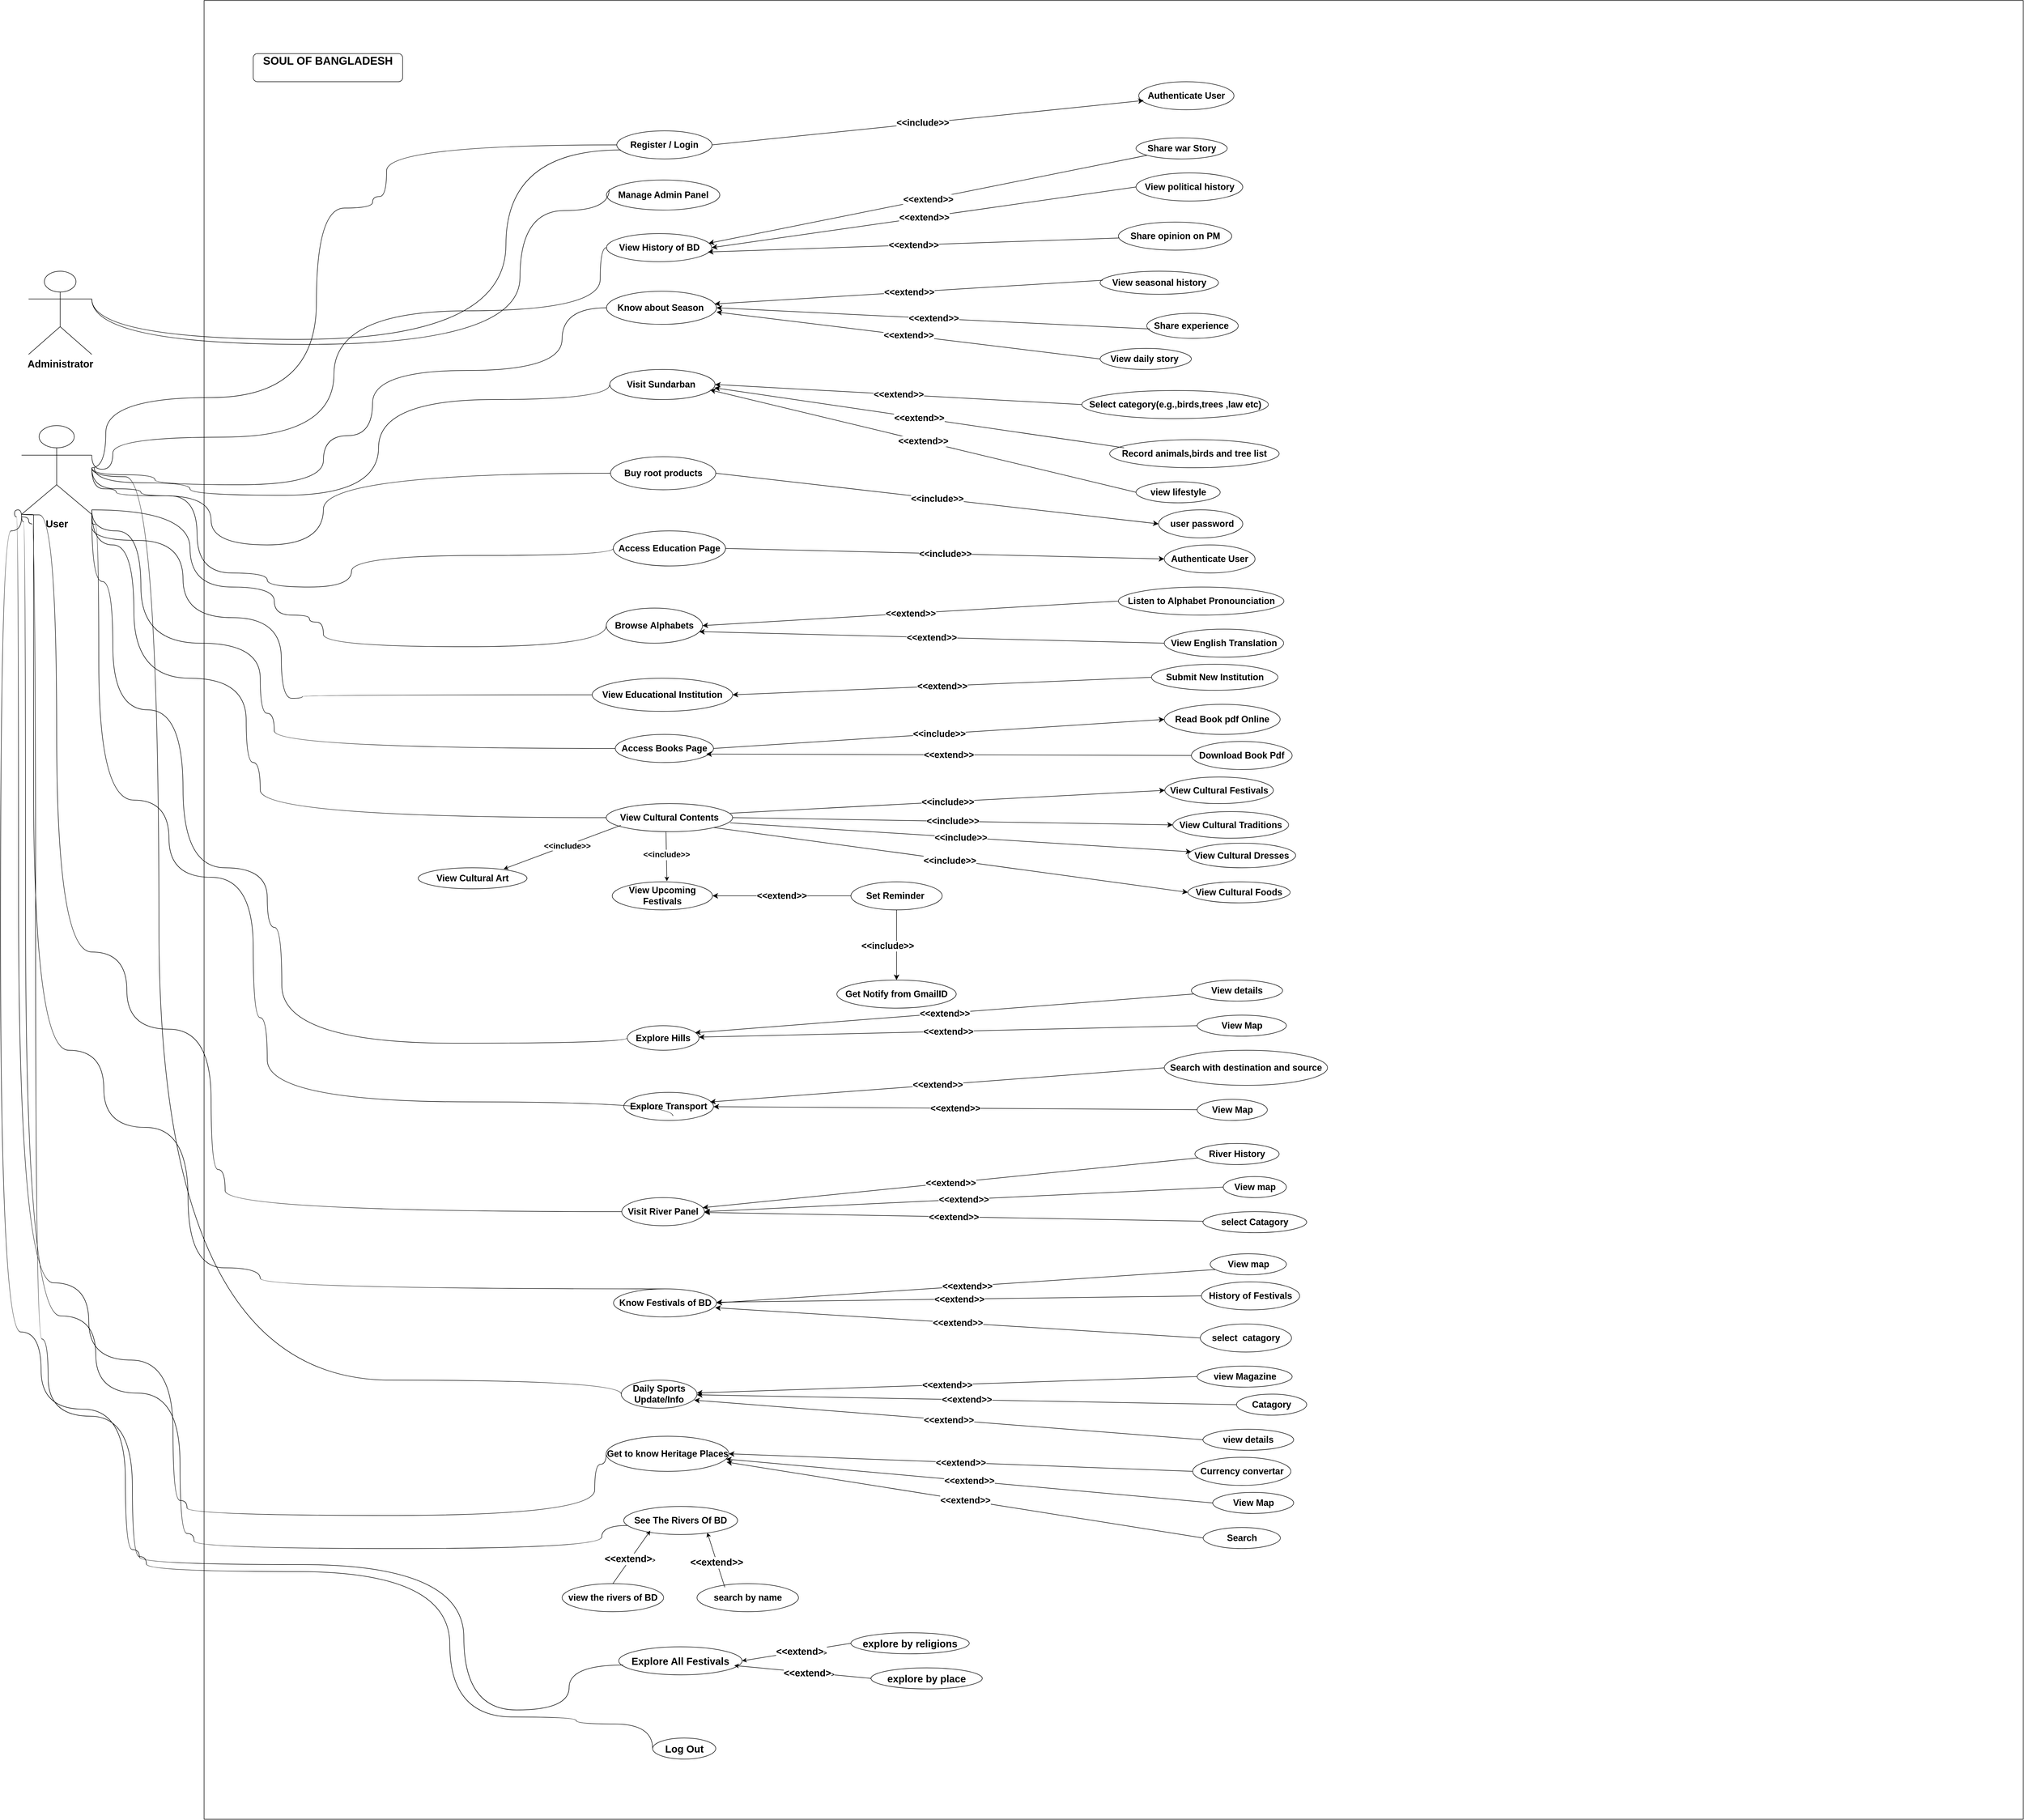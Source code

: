 <mxfile version="28.2.5">
  <diagram id="C5RBs43oDa-KdzZeNtuy" name="Page-1">
    <mxGraphModel dx="1869" dy="1731" grid="1" gridSize="14" guides="1" tooltips="1" connect="1" arrows="1" fold="1" page="1" pageScale="1" pageWidth="827" pageHeight="1169" math="0" shadow="0">
      <root>
        <mxCell id="WIyWlLk6GJQsqaUBKTNV-0" />
        <mxCell id="WIyWlLk6GJQsqaUBKTNV-1" parent="WIyWlLk6GJQsqaUBKTNV-0" />
        <mxCell id="XJ4yfPHk3WQDnESd4M72-1" value="Administrator" style="shape=umlActor;verticalLabelPosition=bottom;verticalAlign=top;html=1;outlineConnect=0;fontSize=20;fontStyle=1" parent="WIyWlLk6GJQsqaUBKTNV-1" vertex="1">
          <mxGeometry x="14" y="14" width="126" height="166" as="geometry" />
        </mxCell>
        <mxCell id="XJ4yfPHk3WQDnESd4M72-2" value="User" style="shape=umlActor;verticalLabelPosition=bottom;verticalAlign=top;html=1;outlineConnect=0;fontSize=20;fontStyle=1" parent="WIyWlLk6GJQsqaUBKTNV-1" vertex="1">
          <mxGeometry y="322" width="140" height="177" as="geometry" />
        </mxCell>
        <mxCell id="XJ4yfPHk3WQDnESd4M72-14" value="" style="whiteSpace=wrap;html=1;aspect=fixed;fontSize=24;" parent="WIyWlLk6GJQsqaUBKTNV-1" vertex="1">
          <mxGeometry x="364" y="-526" width="3628" height="3628" as="geometry" />
        </mxCell>
        <mxCell id="XJ4yfPHk3WQDnESd4M72-15" value="Register / Login" style="ellipse;whiteSpace=wrap;html=1;fontSize=18;fontStyle=1" parent="WIyWlLk6GJQsqaUBKTNV-1" vertex="1">
          <mxGeometry x="1187" y="-266" width="190" height="56" as="geometry" />
        </mxCell>
        <mxCell id="XJ4yfPHk3WQDnESd4M72-17" value="Authenticate User" style="ellipse;whiteSpace=wrap;html=1;fontSize=18;fontStyle=1" parent="WIyWlLk6GJQsqaUBKTNV-1" vertex="1">
          <mxGeometry x="2228" y="-364" width="190" height="56" as="geometry" />
        </mxCell>
        <mxCell id="XJ4yfPHk3WQDnESd4M72-18" value="" style="endArrow=classic;html=1;rounded=0;fontSize=22;startSize=8;endSize=8;curved=1;exitX=1;exitY=0.5;exitDx=0;exitDy=0;entryX=0.052;entryY=0.669;entryDx=0;entryDy=0;entryPerimeter=0;fontStyle=1" parent="WIyWlLk6GJQsqaUBKTNV-1" source="XJ4yfPHk3WQDnESd4M72-15" target="XJ4yfPHk3WQDnESd4M72-17" edge="1">
          <mxGeometry relative="1" as="geometry">
            <mxPoint x="840" y="200" as="sourcePoint" />
            <mxPoint x="940" y="200" as="targetPoint" />
          </mxGeometry>
        </mxCell>
        <mxCell id="XJ4yfPHk3WQDnESd4M72-19" value="&amp;lt;&amp;lt;include&amp;gt;&amp;gt;" style="edgeLabel;resizable=0;html=1;;align=center;verticalAlign=middle;fontSize=18;fontStyle=1" parent="XJ4yfPHk3WQDnESd4M72-18" connectable="0" vertex="1">
          <mxGeometry relative="1" as="geometry">
            <mxPoint x="-10" as="offset" />
          </mxGeometry>
        </mxCell>
        <mxCell id="XJ4yfPHk3WQDnESd4M72-21" value="&lt;div&gt;View History of BD&lt;/div&gt;" style="ellipse;whiteSpace=wrap;html=1;fontSize=18;fontStyle=1" parent="WIyWlLk6GJQsqaUBKTNV-1" vertex="1">
          <mxGeometry x="1166.5" y="-61" width="210" height="56" as="geometry" />
        </mxCell>
        <mxCell id="XJ4yfPHk3WQDnESd4M72-22" value="Know about Season&amp;nbsp;" style="ellipse;whiteSpace=wrap;html=1;fontSize=18;fontStyle=1" parent="WIyWlLk6GJQsqaUBKTNV-1" vertex="1">
          <mxGeometry x="1166.5" y="54" width="219.5" height="66" as="geometry" />
        </mxCell>
        <mxCell id="XJ4yfPHk3WQDnESd4M72-23" value="Visit Sundarban&amp;nbsp;" style="ellipse;whiteSpace=wrap;html=1;fontSize=18;fontStyle=1" parent="WIyWlLk6GJQsqaUBKTNV-1" vertex="1">
          <mxGeometry x="1173" y="210" width="210" height="60" as="geometry" />
        </mxCell>
        <mxCell id="XJ4yfPHk3WQDnESd4M72-28" value="Buy root products" style="ellipse;whiteSpace=wrap;html=1;fontSize=18;fontStyle=1" parent="WIyWlLk6GJQsqaUBKTNV-1" vertex="1">
          <mxGeometry x="1174.5" y="384" width="210" height="66" as="geometry" />
        </mxCell>
        <mxCell id="XJ4yfPHk3WQDnESd4M72-32" value="Share war Story" style="ellipse;whiteSpace=wrap;html=1;fontSize=18;fontStyle=1" parent="WIyWlLk6GJQsqaUBKTNV-1" vertex="1">
          <mxGeometry x="2222.5" y="-252" width="182" height="42" as="geometry" />
        </mxCell>
        <mxCell id="XJ4yfPHk3WQDnESd4M72-33" value="View political history" style="ellipse;whiteSpace=wrap;html=1;fontSize=18;fontStyle=1" parent="WIyWlLk6GJQsqaUBKTNV-1" vertex="1">
          <mxGeometry x="2222.5" y="-182" width="213" height="56" as="geometry" />
        </mxCell>
        <mxCell id="XJ4yfPHk3WQDnESd4M72-35" value="Share opinion on PM" style="ellipse;whiteSpace=wrap;html=1;fontSize=18;fontStyle=1" parent="WIyWlLk6GJQsqaUBKTNV-1" vertex="1">
          <mxGeometry x="2187.5" y="-84" width="226" height="56" as="geometry" />
        </mxCell>
        <mxCell id="XJ4yfPHk3WQDnESd4M72-36" value="" style="endArrow=classic;html=1;rounded=0;fontSize=22;startSize=8;endSize=8;curved=1;fontStyle=1;entryX=0.97;entryY=0.345;entryDx=0;entryDy=0;entryPerimeter=0;" parent="WIyWlLk6GJQsqaUBKTNV-1" source="XJ4yfPHk3WQDnESd4M72-32" target="XJ4yfPHk3WQDnESd4M72-21" edge="1">
          <mxGeometry relative="1" as="geometry">
            <mxPoint x="970" y="180" as="sourcePoint" />
            <mxPoint x="854" y="224" as="targetPoint" />
          </mxGeometry>
        </mxCell>
        <mxCell id="XJ4yfPHk3WQDnESd4M72-37" value="&amp;lt;&amp;lt;extend&amp;gt;&amp;gt;" style="edgeLabel;resizable=0;html=1;;align=center;verticalAlign=middle;fontSize=18;fontStyle=1" parent="XJ4yfPHk3WQDnESd4M72-36" connectable="0" vertex="1">
          <mxGeometry relative="1" as="geometry" />
        </mxCell>
        <mxCell id="XJ4yfPHk3WQDnESd4M72-38" value="" style="endArrow=classic;html=1;rounded=0;fontSize=22;startSize=8;endSize=8;curved=1;exitX=0;exitY=0.5;exitDx=0;exitDy=0;entryX=1;entryY=0.5;entryDx=0;entryDy=0;fontStyle=1" parent="WIyWlLk6GJQsqaUBKTNV-1" source="XJ4yfPHk3WQDnESd4M72-33" target="XJ4yfPHk3WQDnESd4M72-21" edge="1">
          <mxGeometry relative="1" as="geometry">
            <mxPoint x="1000" y="198" as="sourcePoint" />
            <mxPoint x="847" y="235" as="targetPoint" />
          </mxGeometry>
        </mxCell>
        <mxCell id="XJ4yfPHk3WQDnESd4M72-39" value="&amp;lt;&amp;lt;extend&amp;gt;&amp;gt;" style="edgeLabel;resizable=0;html=1;;align=center;verticalAlign=middle;fontSize=18;fontStyle=1" parent="XJ4yfPHk3WQDnESd4M72-38" connectable="0" vertex="1">
          <mxGeometry relative="1" as="geometry" />
        </mxCell>
        <mxCell id="XJ4yfPHk3WQDnESd4M72-40" value="" style="endArrow=classic;html=1;rounded=0;fontSize=22;startSize=8;endSize=8;curved=1;fontStyle=1;entryX=0.963;entryY=0.655;entryDx=0;entryDy=0;entryPerimeter=0;" parent="WIyWlLk6GJQsqaUBKTNV-1" source="XJ4yfPHk3WQDnESd4M72-35" target="XJ4yfPHk3WQDnESd4M72-21" edge="1">
          <mxGeometry relative="1" as="geometry">
            <mxPoint x="1040" y="253" as="sourcePoint" />
            <mxPoint x="857" y="245" as="targetPoint" />
          </mxGeometry>
        </mxCell>
        <mxCell id="XJ4yfPHk3WQDnESd4M72-41" value="&amp;lt;&amp;lt;extend&amp;gt;&amp;gt;" style="edgeLabel;resizable=0;html=1;;align=center;verticalAlign=middle;fontSize=18;fontStyle=1" parent="XJ4yfPHk3WQDnESd4M72-40" connectable="0" vertex="1">
          <mxGeometry relative="1" as="geometry" />
        </mxCell>
        <mxCell id="XJ4yfPHk3WQDnESd4M72-45" value="View seasonal history" style="ellipse;whiteSpace=wrap;html=1;fontSize=18;fontStyle=1" parent="WIyWlLk6GJQsqaUBKTNV-1" vertex="1">
          <mxGeometry x="2151" y="14" width="236" height="46" as="geometry" />
        </mxCell>
        <mxCell id="XJ4yfPHk3WQDnESd4M72-46" value="Share experience&amp;nbsp;" style="ellipse;whiteSpace=wrap;html=1;fontSize=18;fontStyle=1" parent="WIyWlLk6GJQsqaUBKTNV-1" vertex="1">
          <mxGeometry x="2244" y="98" width="182.5" height="50" as="geometry" />
        </mxCell>
        <mxCell id="XJ4yfPHk3WQDnESd4M72-47" value="View daily story&amp;nbsp;" style="ellipse;whiteSpace=wrap;html=1;fontSize=18;fontStyle=1" parent="WIyWlLk6GJQsqaUBKTNV-1" vertex="1">
          <mxGeometry x="2151" y="168" width="182" height="42" as="geometry" />
        </mxCell>
        <mxCell id="XJ4yfPHk3WQDnESd4M72-48" value="" style="endArrow=classic;html=1;rounded=0;fontSize=22;startSize=8;endSize=8;curved=1;exitX=0.022;exitY=0.391;exitDx=0;exitDy=0;entryX=0.983;entryY=0.385;entryDx=0;entryDy=0;fontStyle=1;exitPerimeter=0;entryPerimeter=0;" parent="WIyWlLk6GJQsqaUBKTNV-1" source="XJ4yfPHk3WQDnESd4M72-45" target="XJ4yfPHk3WQDnESd4M72-22" edge="1">
          <mxGeometry relative="1" as="geometry">
            <mxPoint x="1000" y="198" as="sourcePoint" />
            <mxPoint x="847" y="235" as="targetPoint" />
          </mxGeometry>
        </mxCell>
        <mxCell id="XJ4yfPHk3WQDnESd4M72-49" value="&amp;lt;&amp;lt;extend&amp;gt;&amp;gt;" style="edgeLabel;resizable=0;html=1;;align=center;verticalAlign=middle;fontSize=18;fontStyle=1" parent="XJ4yfPHk3WQDnESd4M72-48" connectable="0" vertex="1">
          <mxGeometry relative="1" as="geometry" />
        </mxCell>
        <mxCell id="XJ4yfPHk3WQDnESd4M72-50" value="" style="endArrow=classic;html=1;rounded=0;fontSize=22;startSize=8;endSize=8;curved=1;exitX=0.035;exitY=0.623;exitDx=0;exitDy=0;entryX=1;entryY=0.5;entryDx=0;entryDy=0;fontStyle=1;exitPerimeter=0;" parent="WIyWlLk6GJQsqaUBKTNV-1" source="XJ4yfPHk3WQDnESd4M72-46" target="XJ4yfPHk3WQDnESd4M72-22" edge="1">
          <mxGeometry relative="1" as="geometry">
            <mxPoint x="984" y="417" as="sourcePoint" />
            <mxPoint x="839" y="412" as="targetPoint" />
          </mxGeometry>
        </mxCell>
        <mxCell id="XJ4yfPHk3WQDnESd4M72-51" value="&amp;lt;&amp;lt;extend&amp;gt;&amp;gt;" style="edgeLabel;resizable=0;html=1;;align=center;verticalAlign=middle;fontSize=18;fontStyle=1" parent="XJ4yfPHk3WQDnESd4M72-50" connectable="0" vertex="1">
          <mxGeometry relative="1" as="geometry" />
        </mxCell>
        <mxCell id="XJ4yfPHk3WQDnESd4M72-52" value="" style="endArrow=classic;html=1;rounded=0;fontSize=22;startSize=8;endSize=8;curved=1;exitX=0;exitY=0.5;exitDx=0;exitDy=0;entryX=1;entryY=0.627;entryDx=0;entryDy=0;fontStyle=1;entryPerimeter=0;" parent="WIyWlLk6GJQsqaUBKTNV-1" source="XJ4yfPHk3WQDnESd4M72-47" target="XJ4yfPHk3WQDnESd4M72-22" edge="1">
          <mxGeometry relative="1" as="geometry">
            <mxPoint x="1163" y="489" as="sourcePoint" />
            <mxPoint x="870" y="440" as="targetPoint" />
          </mxGeometry>
        </mxCell>
        <mxCell id="XJ4yfPHk3WQDnESd4M72-53" value="&amp;lt;&amp;lt;extend&amp;gt;&amp;gt;" style="edgeLabel;resizable=0;html=1;;align=center;verticalAlign=middle;fontSize=18;fontStyle=1" parent="XJ4yfPHk3WQDnESd4M72-52" connectable="0" vertex="1">
          <mxGeometry relative="1" as="geometry" />
        </mxCell>
        <mxCell id="XJ4yfPHk3WQDnESd4M72-54" value="Select category(e.g.,birds,trees ,law etc)" style="ellipse;whiteSpace=wrap;html=1;fontSize=18;fontStyle=1" parent="WIyWlLk6GJQsqaUBKTNV-1" vertex="1">
          <mxGeometry x="2114.5" y="252" width="372" height="56" as="geometry" />
        </mxCell>
        <mxCell id="XJ4yfPHk3WQDnESd4M72-55" value="&lt;br&gt;Record animals,birds and tree list&lt;div&gt;&lt;br&gt;&lt;/div&gt;" style="ellipse;whiteSpace=wrap;html=1;fontSize=18;fontStyle=1" parent="WIyWlLk6GJQsqaUBKTNV-1" vertex="1">
          <mxGeometry x="2170" y="350" width="338" height="56" as="geometry" />
        </mxCell>
        <mxCell id="XJ4yfPHk3WQDnESd4M72-56" value="view lifestyle" style="ellipse;whiteSpace=wrap;html=1;fontSize=18;fontStyle=1" parent="WIyWlLk6GJQsqaUBKTNV-1" vertex="1">
          <mxGeometry x="2222.5" y="434" width="168" height="42" as="geometry" />
        </mxCell>
        <mxCell id="XJ4yfPHk3WQDnESd4M72-57" value="" style="endArrow=classic;html=1;rounded=0;fontSize=22;startSize=8;endSize=8;curved=1;exitX=0;exitY=0.5;exitDx=0;exitDy=0;entryX=1;entryY=0.5;entryDx=0;entryDy=0;fontStyle=1" parent="WIyWlLk6GJQsqaUBKTNV-1" source="XJ4yfPHk3WQDnESd4M72-54" target="XJ4yfPHk3WQDnESd4M72-23" edge="1">
          <mxGeometry relative="1" as="geometry">
            <mxPoint x="1061" y="525" as="sourcePoint" />
            <mxPoint x="855" y="459" as="targetPoint" />
          </mxGeometry>
        </mxCell>
        <mxCell id="XJ4yfPHk3WQDnESd4M72-58" value="&amp;lt;&amp;lt;extend&amp;gt;&amp;gt;" style="edgeLabel;resizable=0;html=1;;align=center;verticalAlign=middle;fontSize=18;fontStyle=1" parent="XJ4yfPHk3WQDnESd4M72-57" connectable="0" vertex="1">
          <mxGeometry relative="1" as="geometry" />
        </mxCell>
        <mxCell id="XJ4yfPHk3WQDnESd4M72-59" value="" style="endArrow=classic;html=1;rounded=0;fontSize=22;startSize=8;endSize=8;curved=1;exitX=0.085;exitY=0.291;exitDx=0;exitDy=0;entryX=0.995;entryY=0.61;entryDx=0;entryDy=0;entryPerimeter=0;exitPerimeter=0;fontStyle=1" parent="WIyWlLk6GJQsqaUBKTNV-1" source="XJ4yfPHk3WQDnESd4M72-55" target="XJ4yfPHk3WQDnESd4M72-23" edge="1">
          <mxGeometry relative="1" as="geometry">
            <mxPoint x="1273" y="565" as="sourcePoint" />
            <mxPoint x="850" y="595" as="targetPoint" />
          </mxGeometry>
        </mxCell>
        <mxCell id="XJ4yfPHk3WQDnESd4M72-60" value="&amp;lt;&amp;lt;extend&amp;gt;&amp;gt;" style="edgeLabel;resizable=0;html=1;;align=center;verticalAlign=middle;fontSize=18;fontStyle=1" parent="XJ4yfPHk3WQDnESd4M72-59" connectable="0" vertex="1">
          <mxGeometry relative="1" as="geometry" />
        </mxCell>
        <mxCell id="XJ4yfPHk3WQDnESd4M72-61" value="" style="endArrow=classic;html=1;rounded=0;fontSize=22;startSize=8;endSize=8;curved=1;exitX=0;exitY=0.5;exitDx=0;exitDy=0;entryX=0.953;entryY=0.68;entryDx=0;entryDy=0;entryPerimeter=0;fontStyle=1" parent="WIyWlLk6GJQsqaUBKTNV-1" source="XJ4yfPHk3WQDnESd4M72-56" target="XJ4yfPHk3WQDnESd4M72-23" edge="1">
          <mxGeometry relative="1" as="geometry">
            <mxPoint x="1256" y="645" as="sourcePoint" />
            <mxPoint x="849" y="604" as="targetPoint" />
          </mxGeometry>
        </mxCell>
        <mxCell id="XJ4yfPHk3WQDnESd4M72-62" value="&amp;lt;&amp;lt;extend&amp;gt;&amp;gt;" style="edgeLabel;resizable=0;html=1;;align=center;verticalAlign=middle;fontSize=18;fontStyle=1" parent="XJ4yfPHk3WQDnESd4M72-61" connectable="0" vertex="1">
          <mxGeometry relative="1" as="geometry" />
        </mxCell>
        <mxCell id="XJ4yfPHk3WQDnESd4M72-81" value="Log Out" style="ellipse;whiteSpace=wrap;html=1;fontSize=20;fontStyle=1" parent="WIyWlLk6GJQsqaUBKTNV-1" vertex="1">
          <mxGeometry x="1258.5" y="2940" width="126" height="42" as="geometry" />
        </mxCell>
        <mxCell id="XJ4yfPHk3WQDnESd4M72-90" value="" style="endArrow=none;html=1;edgeStyle=orthogonalEdgeStyle;rounded=0;fontSize=22;startSize=8;endSize=8;curved=1;exitX=1;exitY=0.333;exitDx=0;exitDy=0;exitPerimeter=0;entryX=0.044;entryY=0.68;entryDx=0;entryDy=0;entryPerimeter=0;fontStyle=1" parent="WIyWlLk6GJQsqaUBKTNV-1" source="XJ4yfPHk3WQDnESd4M72-1" target="XJ4yfPHk3WQDnESd4M72-15" edge="1">
          <mxGeometry relative="1" as="geometry">
            <mxPoint x="430" y="340" as="sourcePoint" />
            <mxPoint x="590" y="340" as="targetPoint" />
            <Array as="points">
              <mxPoint x="140" y="150" />
              <mxPoint x="966" y="150" />
              <mxPoint x="966" y="-228" />
            </Array>
          </mxGeometry>
        </mxCell>
        <mxCell id="XJ4yfPHk3WQDnESd4M72-103" value="Manage Admin Panel" style="ellipse;whiteSpace=wrap;html=1;fontSize=18;fontStyle=1" parent="WIyWlLk6GJQsqaUBKTNV-1" vertex="1">
          <mxGeometry x="1166.5" y="-168" width="226" height="60" as="geometry" />
        </mxCell>
        <mxCell id="XJ4yfPHk3WQDnESd4M72-104" value="" style="endArrow=none;html=1;edgeStyle=orthogonalEdgeStyle;rounded=0;fontSize=22;startSize=8;endSize=8;curved=1;entryX=0.024;entryY=0.313;entryDx=0;entryDy=0;entryPerimeter=0;fontStyle=1;exitX=1;exitY=0.333;exitDx=0;exitDy=0;exitPerimeter=0;" parent="WIyWlLk6GJQsqaUBKTNV-1" target="XJ4yfPHk3WQDnESd4M72-103" edge="1" source="XJ4yfPHk3WQDnESd4M72-1">
          <mxGeometry relative="1" as="geometry">
            <mxPoint x="135" y="160" as="sourcePoint" />
            <mxPoint x="665" y="75" as="targetPoint" />
            <Array as="points">
              <mxPoint x="140" y="160" />
              <mxPoint x="994" y="160" />
              <mxPoint x="994" y="-107" />
              <mxPoint x="1172" y="-107" />
            </Array>
          </mxGeometry>
        </mxCell>
        <mxCell id="XJ4yfPHk3WQDnESd4M72-107" value="SOUL OF BANGLADESH&lt;div&gt;&lt;br&gt;&lt;/div&gt;" style="rounded=1;whiteSpace=wrap;html=1;fontStyle=1;fontSize=22;" parent="WIyWlLk6GJQsqaUBKTNV-1" vertex="1">
          <mxGeometry x="462" y="-420" width="298" height="56" as="geometry" />
        </mxCell>
        <mxCell id="Sqk8HF_Lt9G7m5628Lng-0" value="&amp;nbsp;user password" style="ellipse;whiteSpace=wrap;html=1;fontSize=18;fontStyle=1" parent="WIyWlLk6GJQsqaUBKTNV-1" vertex="1">
          <mxGeometry x="2267.5" y="490" width="168" height="56" as="geometry" />
        </mxCell>
        <mxCell id="Sqk8HF_Lt9G7m5628Lng-3" value="" style="endArrow=none;html=1;edgeStyle=orthogonalEdgeStyle;rounded=0;fontSize=22;startSize=8;endSize=8;curved=1;fontStyle=1;entryX=0;entryY=0.5;entryDx=0;entryDy=0;exitX=1;exitY=0.333;exitDx=0;exitDy=0;exitPerimeter=0;" parent="WIyWlLk6GJQsqaUBKTNV-1" target="XJ4yfPHk3WQDnESd4M72-21" edge="1" source="XJ4yfPHk3WQDnESd4M72-2">
          <mxGeometry relative="1" as="geometry">
            <mxPoint x="126" y="426.7" as="sourcePoint" />
            <mxPoint x="1149.07" y="-60.98" as="targetPoint" />
            <Array as="points">
              <mxPoint x="182" y="409" />
              <mxPoint x="182" y="345" />
              <mxPoint x="623" y="345" />
              <mxPoint x="623" y="93" />
              <mxPoint x="1154" y="93" />
              <mxPoint x="1154" y="-33" />
            </Array>
          </mxGeometry>
        </mxCell>
        <mxCell id="Sqk8HF_Lt9G7m5628Lng-4" value="" style="endArrow=none;html=1;edgeStyle=orthogonalEdgeStyle;rounded=0;fontSize=22;startSize=8;endSize=8;curved=1;fontStyle=1;entryX=0;entryY=0.5;entryDx=0;entryDy=0;" parent="WIyWlLk6GJQsqaUBKTNV-1" target="XJ4yfPHk3WQDnESd4M72-22" edge="1">
          <mxGeometry relative="1" as="geometry">
            <mxPoint x="140" y="406" as="sourcePoint" />
            <mxPoint x="1204.002" y="211.86" as="targetPoint" />
            <Array as="points">
              <mxPoint x="140" y="420" />
              <mxPoint x="266" y="420" />
              <mxPoint x="266" y="440" />
              <mxPoint x="602" y="440" />
              <mxPoint x="602" y="342" />
              <mxPoint x="700" y="342" />
              <mxPoint x="700" y="212" />
              <mxPoint x="1078" y="212" />
              <mxPoint x="1078" y="87" />
            </Array>
          </mxGeometry>
        </mxCell>
        <mxCell id="Sqk8HF_Lt9G7m5628Lng-5" value="" style="endArrow=none;html=1;edgeStyle=orthogonalEdgeStyle;rounded=0;fontSize=22;startSize=8;endSize=8;curved=1;fontStyle=1;entryX=0;entryY=0.5;entryDx=0;entryDy=0;" parent="WIyWlLk6GJQsqaUBKTNV-1" target="XJ4yfPHk3WQDnESd4M72-23" edge="1">
          <mxGeometry relative="1" as="geometry">
            <mxPoint x="145" y="406" as="sourcePoint" />
            <mxPoint x="1143" y="270" as="targetPoint" />
            <Array as="points">
              <mxPoint x="145" y="436" />
              <mxPoint x="336" y="436" />
              <mxPoint x="336" y="461" />
              <mxPoint x="712" y="461" />
              <mxPoint x="712" y="270" />
              <mxPoint x="1173" y="270" />
            </Array>
          </mxGeometry>
        </mxCell>
        <mxCell id="Sqk8HF_Lt9G7m5628Lng-6" value="" style="endArrow=none;html=1;edgeStyle=orthogonalEdgeStyle;rounded=0;fontSize=22;startSize=8;endSize=8;curved=1;fontStyle=1;entryX=0;entryY=0.5;entryDx=0;entryDy=0;" parent="WIyWlLk6GJQsqaUBKTNV-1" target="XJ4yfPHk3WQDnESd4M72-28" edge="1">
          <mxGeometry relative="1" as="geometry">
            <mxPoint x="140" y="406" as="sourcePoint" />
            <mxPoint x="602" y="586" as="targetPoint" />
            <Array as="points">
              <mxPoint x="140" y="448" />
              <mxPoint x="189" y="448" />
              <mxPoint x="189" y="462" />
              <mxPoint x="378" y="462" />
              <mxPoint x="378" y="560" />
              <mxPoint x="602" y="560" />
              <mxPoint x="602" y="417" />
            </Array>
          </mxGeometry>
        </mxCell>
        <mxCell id="VIz6haqx31DAB9J9U4sU-0" value="Access Education Page" style="ellipse;whiteSpace=wrap;html=1;fontSize=18;fontStyle=1" parent="WIyWlLk6GJQsqaUBKTNV-1" vertex="1">
          <mxGeometry x="1180" y="532" width="224" height="70" as="geometry" />
        </mxCell>
        <mxCell id="VIz6haqx31DAB9J9U4sU-2" value="Authenticate User" style="ellipse;whiteSpace=wrap;html=1;fontSize=18;fontStyle=1" parent="WIyWlLk6GJQsqaUBKTNV-1" vertex="1">
          <mxGeometry x="2279" y="560" width="181" height="56" as="geometry" />
        </mxCell>
        <mxCell id="VIz6haqx31DAB9J9U4sU-4" value="" style="endArrow=classic;html=1;rounded=0;fontSize=22;startSize=8;endSize=8;curved=1;exitX=1;exitY=0.5;exitDx=0;exitDy=0;entryX=0;entryY=0.5;entryDx=0;entryDy=0;fontStyle=1;" parent="WIyWlLk6GJQsqaUBKTNV-1" source="VIz6haqx31DAB9J9U4sU-0" target="VIz6haqx31DAB9J9U4sU-2" edge="1">
          <mxGeometry relative="1" as="geometry">
            <mxPoint x="882" y="770" as="sourcePoint" />
            <mxPoint x="1086" y="799.5" as="targetPoint" />
          </mxGeometry>
        </mxCell>
        <mxCell id="VIz6haqx31DAB9J9U4sU-5" value="&amp;lt;&amp;lt;include&amp;gt;&amp;gt;" style="edgeLabel;resizable=0;html=1;;align=center;verticalAlign=middle;fontSize=18;fontStyle=1" parent="VIz6haqx31DAB9J9U4sU-4" connectable="0" vertex="1">
          <mxGeometry relative="1" as="geometry" />
        </mxCell>
        <mxCell id="VIz6haqx31DAB9J9U4sU-7" value="" style="endArrow=none;html=1;edgeStyle=orthogonalEdgeStyle;rounded=0;fontSize=22;startSize=8;endSize=8;curved=1;fontStyle=1;entryX=0;entryY=0.5;entryDx=0;entryDy=0;" parent="WIyWlLk6GJQsqaUBKTNV-1" target="VIz6haqx31DAB9J9U4sU-0" edge="1">
          <mxGeometry relative="1" as="geometry">
            <mxPoint x="140" y="406" as="sourcePoint" />
            <mxPoint x="756" y="975" as="targetPoint" />
            <Array as="points">
              <mxPoint x="140" y="448" />
              <mxPoint x="238" y="448" />
              <mxPoint x="238" y="462" />
              <mxPoint x="350" y="462" />
              <mxPoint x="350" y="616" />
              <mxPoint x="490" y="616" />
              <mxPoint x="490" y="644" />
              <mxPoint x="658" y="644" />
              <mxPoint x="658" y="581" />
            </Array>
          </mxGeometry>
        </mxCell>
        <mxCell id="VIz6haqx31DAB9J9U4sU-8" value="&lt;font&gt;&lt;span&gt;Browse&lt;/span&gt;&lt;/font&gt;&lt;span style=&quot;background-color: transparent; color: light-dark(rgb(0, 0, 0), rgb(255, 255, 255));&quot;&gt;&amp;nbsp;Alphabets&lt;/span&gt;" style="ellipse;whiteSpace=wrap;html=1;fontStyle=1;fontSize=18;" parent="WIyWlLk6GJQsqaUBKTNV-1" vertex="1">
          <mxGeometry x="1166" y="686" width="192" height="70" as="geometry" />
        </mxCell>
        <mxCell id="VIz6haqx31DAB9J9U4sU-9" value="Listen to Alphabet Pronounciation" style="ellipse;whiteSpace=wrap;html=1;fontSize=18;fontStyle=1" parent="WIyWlLk6GJQsqaUBKTNV-1" vertex="1">
          <mxGeometry x="2187.5" y="644" width="330" height="56" as="geometry" />
        </mxCell>
        <mxCell id="VIz6haqx31DAB9J9U4sU-12" value="" style="endArrow=classic;html=1;rounded=0;fontSize=22;startSize=8;endSize=8;curved=1;exitX=0;exitY=0.5;exitDx=0;exitDy=0;entryX=1;entryY=0.5;entryDx=0;entryDy=0;fontStyle=1" parent="WIyWlLk6GJQsqaUBKTNV-1" source="VIz6haqx31DAB9J9U4sU-9" target="VIz6haqx31DAB9J9U4sU-8" edge="1">
          <mxGeometry relative="1" as="geometry">
            <mxPoint x="1312" y="852" as="sourcePoint" />
            <mxPoint x="994" y="798" as="targetPoint" />
          </mxGeometry>
        </mxCell>
        <mxCell id="VIz6haqx31DAB9J9U4sU-13" value="&amp;lt;&amp;lt;extend&amp;gt;&amp;gt;" style="edgeLabel;resizable=0;html=1;;align=center;verticalAlign=middle;fontSize=18;fontStyle=1" parent="VIz6haqx31DAB9J9U4sU-12" connectable="0" vertex="1">
          <mxGeometry relative="1" as="geometry" />
        </mxCell>
        <mxCell id="VIz6haqx31DAB9J9U4sU-14" value="" style="endArrow=none;html=1;edgeStyle=orthogonalEdgeStyle;rounded=0;fontSize=22;startSize=8;endSize=8;curved=1;fontStyle=1;entryX=0;entryY=0.5;entryDx=0;entryDy=0;" parent="WIyWlLk6GJQsqaUBKTNV-1" target="VIz6haqx31DAB9J9U4sU-8" edge="1">
          <mxGeometry relative="1" as="geometry">
            <mxPoint x="140" y="490" as="sourcePoint" />
            <mxPoint x="924" y="866" as="targetPoint" />
            <Array as="points">
              <mxPoint x="336" y="490" />
              <mxPoint x="336" y="644" />
              <mxPoint x="504" y="644" />
              <mxPoint x="504" y="700" />
              <mxPoint x="574" y="700" />
              <mxPoint x="574" y="714" />
              <mxPoint x="602" y="714" />
              <mxPoint x="602" y="763" />
            </Array>
          </mxGeometry>
        </mxCell>
        <mxCell id="VIz6haqx31DAB9J9U4sU-15" value="View English Translation" style="ellipse;whiteSpace=wrap;html=1;fontSize=18;fontStyle=1" parent="WIyWlLk6GJQsqaUBKTNV-1" vertex="1">
          <mxGeometry x="2279" y="728" width="238" height="56" as="geometry" />
        </mxCell>
        <mxCell id="VIz6haqx31DAB9J9U4sU-18" value="" style="endArrow=classic;html=1;rounded=0;fontSize=22;startSize=8;endSize=8;curved=1;exitX=0;exitY=0.5;exitDx=0;exitDy=0;entryX=0.966;entryY=0.671;entryDx=0;entryDy=0;fontStyle=1;entryPerimeter=0;" parent="WIyWlLk6GJQsqaUBKTNV-1" source="VIz6haqx31DAB9J9U4sU-15" target="VIz6haqx31DAB9J9U4sU-8" edge="1">
          <mxGeometry relative="1" as="geometry">
            <mxPoint x="1205" y="826" as="sourcePoint" />
            <mxPoint x="980" y="812" as="targetPoint" />
          </mxGeometry>
        </mxCell>
        <mxCell id="VIz6haqx31DAB9J9U4sU-19" value="&amp;lt;&amp;lt;extend&amp;gt;&amp;gt;" style="edgeLabel;resizable=0;html=1;;align=center;verticalAlign=middle;fontSize=18;fontStyle=1" parent="VIz6haqx31DAB9J9U4sU-18" connectable="0" vertex="1">
          <mxGeometry relative="1" as="geometry" />
        </mxCell>
        <mxCell id="VIz6haqx31DAB9J9U4sU-20" value="View Educational Institution" style="ellipse;whiteSpace=wrap;html=1;fontSize=18;fontStyle=1" parent="WIyWlLk6GJQsqaUBKTNV-1" vertex="1">
          <mxGeometry x="1138" y="826" width="280" height="66" as="geometry" />
        </mxCell>
        <mxCell id="VIz6haqx31DAB9J9U4sU-23" value="" style="endArrow=none;html=1;edgeStyle=orthogonalEdgeStyle;rounded=0;fontSize=22;startSize=8;endSize=8;curved=1;fontStyle=1;entryX=0;entryY=0.5;entryDx=0;entryDy=0;" parent="WIyWlLk6GJQsqaUBKTNV-1" target="VIz6haqx31DAB9J9U4sU-20" edge="1">
          <mxGeometry relative="1" as="geometry">
            <mxPoint x="140" y="523" as="sourcePoint" />
            <mxPoint x="1138" y="892" as="targetPoint" />
            <Array as="points">
              <mxPoint x="140" y="551" />
              <mxPoint x="322" y="551" />
              <mxPoint x="322" y="705" />
              <mxPoint x="518" y="705" />
              <mxPoint x="518" y="866" />
              <mxPoint x="560" y="866" />
              <mxPoint x="560" y="859" />
            </Array>
          </mxGeometry>
        </mxCell>
        <mxCell id="VIz6haqx31DAB9J9U4sU-24" value="Submit New Institution" style="ellipse;whiteSpace=wrap;html=1;fontSize=18;fontStyle=1" parent="WIyWlLk6GJQsqaUBKTNV-1" vertex="1">
          <mxGeometry x="2253.5" y="798" width="252" height="52" as="geometry" />
        </mxCell>
        <mxCell id="VIz6haqx31DAB9J9U4sU-25" value="" style="endArrow=classic;html=1;rounded=0;fontSize=22;startSize=8;endSize=8;curved=1;exitX=0;exitY=0.5;exitDx=0;exitDy=0;entryX=1;entryY=0.5;entryDx=0;entryDy=0;fontStyle=1" parent="WIyWlLk6GJQsqaUBKTNV-1" source="VIz6haqx31DAB9J9U4sU-24" target="VIz6haqx31DAB9J9U4sU-20" edge="1">
          <mxGeometry relative="1" as="geometry">
            <mxPoint x="1121" y="896" as="sourcePoint" />
            <mxPoint x="896" y="882" as="targetPoint" />
          </mxGeometry>
        </mxCell>
        <mxCell id="VIz6haqx31DAB9J9U4sU-26" value="&amp;lt;&amp;lt;extend&amp;gt;&amp;gt;" style="edgeLabel;resizable=0;html=1;;align=center;verticalAlign=middle;fontSize=18;fontStyle=1" parent="VIz6haqx31DAB9J9U4sU-25" connectable="0" vertex="1">
          <mxGeometry relative="1" as="geometry" />
        </mxCell>
        <mxCell id="VIz6haqx31DAB9J9U4sU-27" value="Access Books Page" style="ellipse;whiteSpace=wrap;html=1;fontSize=18;fontStyle=1" parent="WIyWlLk6GJQsqaUBKTNV-1" vertex="1">
          <mxGeometry x="1184" y="938" width="196" height="56" as="geometry" />
        </mxCell>
        <mxCell id="VIz6haqx31DAB9J9U4sU-28" value="" style="endArrow=none;html=1;edgeStyle=orthogonalEdgeStyle;rounded=0;fontSize=22;startSize=8;endSize=8;curved=1;fontStyle=1;entryX=0;entryY=0.5;entryDx=0;entryDy=0;" parent="WIyWlLk6GJQsqaUBKTNV-1" target="VIz6haqx31DAB9J9U4sU-27" edge="1">
          <mxGeometry relative="1" as="geometry">
            <mxPoint x="140" y="490" as="sourcePoint" />
            <mxPoint x="644" y="999" as="targetPoint" />
            <Array as="points">
              <mxPoint x="140" y="532" />
              <mxPoint x="238" y="532" />
              <mxPoint x="238" y="756" />
              <mxPoint x="476" y="756" />
              <mxPoint x="476" y="896" />
              <mxPoint x="504" y="896" />
              <mxPoint x="504" y="966" />
            </Array>
          </mxGeometry>
        </mxCell>
        <mxCell id="VIz6haqx31DAB9J9U4sU-29" value="" style="endArrow=classic;html=1;rounded=0;fontSize=22;startSize=8;endSize=8;curved=1;exitX=1;exitY=0.5;exitDx=0;exitDy=0;entryX=0;entryY=0.5;entryDx=0;entryDy=0;fontStyle=1;" parent="WIyWlLk6GJQsqaUBKTNV-1" source="VIz6haqx31DAB9J9U4sU-27" target="VIz6haqx31DAB9J9U4sU-31" edge="1">
          <mxGeometry relative="1" as="geometry">
            <mxPoint x="812" y="980" as="sourcePoint" />
            <mxPoint x="1023" y="1003" as="targetPoint" />
          </mxGeometry>
        </mxCell>
        <mxCell id="VIz6haqx31DAB9J9U4sU-30" value="&amp;lt;&amp;lt;include&amp;gt;&amp;gt;" style="edgeLabel;resizable=0;html=1;;align=center;verticalAlign=middle;fontSize=18;fontStyle=1" parent="VIz6haqx31DAB9J9U4sU-29" connectable="0" vertex="1">
          <mxGeometry relative="1" as="geometry" />
        </mxCell>
        <mxCell id="VIz6haqx31DAB9J9U4sU-31" value="Read Book pdf Online" style="ellipse;whiteSpace=wrap;html=1;fontSize=18;fontStyle=1" parent="WIyWlLk6GJQsqaUBKTNV-1" vertex="1">
          <mxGeometry x="2279" y="878" width="231" height="60" as="geometry" />
        </mxCell>
        <mxCell id="VIz6haqx31DAB9J9U4sU-32" value="" style="endArrow=classic;html=1;rounded=0;fontSize=22;startSize=8;endSize=8;curved=1;exitX=0;exitY=0.5;exitDx=0;exitDy=0;entryX=0.926;entryY=0.7;entryDx=0;entryDy=0;fontStyle=1;entryPerimeter=0;" parent="WIyWlLk6GJQsqaUBKTNV-1" source="VIz6haqx31DAB9J9U4sU-34" target="VIz6haqx31DAB9J9U4sU-27" edge="1">
          <mxGeometry relative="1" as="geometry">
            <mxPoint x="1164" y="1129" as="sourcePoint" />
            <mxPoint x="868" y="1050" as="targetPoint" />
          </mxGeometry>
        </mxCell>
        <mxCell id="VIz6haqx31DAB9J9U4sU-33" value="&amp;lt;&amp;lt;extend&amp;gt;&amp;gt;" style="edgeLabel;resizable=0;html=1;;align=center;verticalAlign=middle;fontSize=18;fontStyle=1" parent="VIz6haqx31DAB9J9U4sU-32" connectable="0" vertex="1">
          <mxGeometry relative="1" as="geometry" />
        </mxCell>
        <mxCell id="VIz6haqx31DAB9J9U4sU-34" value="Download Book Pdf" style="ellipse;whiteSpace=wrap;html=1;fontSize=18;fontStyle=1" parent="WIyWlLk6GJQsqaUBKTNV-1" vertex="1">
          <mxGeometry x="2333" y="952" width="201" height="56" as="geometry" />
        </mxCell>
        <mxCell id="VIz6haqx31DAB9J9U4sU-35" value="View Cultural Contents" style="ellipse;whiteSpace=wrap;html=1;fontSize=18;fontStyle=1" parent="WIyWlLk6GJQsqaUBKTNV-1" vertex="1">
          <mxGeometry x="1166" y="1076" width="252" height="56" as="geometry" />
        </mxCell>
        <mxCell id="VIz6haqx31DAB9J9U4sU-36" value="" style="endArrow=none;html=1;edgeStyle=orthogonalEdgeStyle;rounded=0;fontSize=22;startSize=8;endSize=8;curved=1;fontStyle=1;entryX=0;entryY=0.5;entryDx=0;entryDy=0;" parent="WIyWlLk6GJQsqaUBKTNV-1" target="VIz6haqx31DAB9J9U4sU-35" edge="1">
          <mxGeometry relative="1" as="geometry">
            <mxPoint x="140" y="490" as="sourcePoint" />
            <mxPoint x="728" y="1190" as="targetPoint" />
            <Array as="points">
              <mxPoint x="140" y="560" />
              <mxPoint x="224" y="560" />
              <mxPoint x="224" y="826" />
              <mxPoint x="448" y="826" />
              <mxPoint x="448" y="994" />
              <mxPoint x="476" y="994" />
              <mxPoint x="476" y="1104" />
            </Array>
          </mxGeometry>
        </mxCell>
        <mxCell id="VIz6haqx31DAB9J9U4sU-39" value="View Cultural Festivals" style="ellipse;whiteSpace=wrap;html=1;fontSize=18;fontStyle=1" parent="WIyWlLk6GJQsqaUBKTNV-1" vertex="1">
          <mxGeometry x="2280" y="1023" width="216.5" height="53" as="geometry" />
        </mxCell>
        <mxCell id="VIz6haqx31DAB9J9U4sU-40" value="View Cultural Traditions" style="ellipse;whiteSpace=wrap;html=1;fontSize=18;fontStyle=1" parent="WIyWlLk6GJQsqaUBKTNV-1" vertex="1">
          <mxGeometry x="2296" y="1092" width="231" height="53" as="geometry" />
        </mxCell>
        <mxCell id="VIz6haqx31DAB9J9U4sU-41" value="" style="endArrow=classic;html=1;rounded=0;fontSize=22;startSize=8;endSize=8;curved=1;entryX=0;entryY=0.5;entryDx=0;entryDy=0;fontStyle=1;exitX=1;exitY=0.5;exitDx=0;exitDy=0;" parent="WIyWlLk6GJQsqaUBKTNV-1" source="VIz6haqx31DAB9J9U4sU-35" target="VIz6haqx31DAB9J9U4sU-40" edge="1">
          <mxGeometry relative="1" as="geometry">
            <mxPoint x="700" y="1064" as="sourcePoint" />
            <mxPoint x="1514.886" y="1753.176" as="targetPoint" />
          </mxGeometry>
        </mxCell>
        <mxCell id="VIz6haqx31DAB9J9U4sU-42" value="&amp;lt;&amp;lt;include&amp;gt;&amp;gt;" style="edgeLabel;resizable=0;html=1;;align=center;verticalAlign=middle;fontSize=18;fontStyle=1" parent="VIz6haqx31DAB9J9U4sU-41" connectable="0" vertex="1">
          <mxGeometry relative="1" as="geometry" />
        </mxCell>
        <mxCell id="VIz6haqx31DAB9J9U4sU-46" value="View Cultural Dresses" style="ellipse;whiteSpace=wrap;html=1;fontSize=18;fontStyle=1" parent="WIyWlLk6GJQsqaUBKTNV-1" vertex="1">
          <mxGeometry x="2326" y="1155" width="215" height="49" as="geometry" />
        </mxCell>
        <mxCell id="VIz6haqx31DAB9J9U4sU-50" value="View Cultural Art" style="ellipse;whiteSpace=wrap;html=1;fontSize=18;fontStyle=1" parent="WIyWlLk6GJQsqaUBKTNV-1" vertex="1">
          <mxGeometry x="791" y="1204" width="217" height="42" as="geometry" />
        </mxCell>
        <mxCell id="VIz6haqx31DAB9J9U4sU-67" value="View Upcoming Festivals" style="ellipse;whiteSpace=wrap;html=1;fontSize=18;fontStyle=1" parent="WIyWlLk6GJQsqaUBKTNV-1" vertex="1">
          <mxGeometry x="1178" y="1232" width="200" height="56" as="geometry" />
        </mxCell>
        <mxCell id="VIz6haqx31DAB9J9U4sU-70" value="Set Reminder&amp;nbsp;" style="ellipse;whiteSpace=wrap;html=1;fontSize=18;fontStyle=1" parent="WIyWlLk6GJQsqaUBKTNV-1" vertex="1">
          <mxGeometry x="1654" y="1232" width="182" height="56" as="geometry" />
        </mxCell>
        <mxCell id="VIz6haqx31DAB9J9U4sU-71" value="" style="endArrow=classic;html=1;rounded=0;fontSize=22;startSize=8;endSize=8;curved=1;entryX=1;entryY=0.5;entryDx=0;entryDy=0;fontStyle=1;exitX=0;exitY=0.5;exitDx=0;exitDy=0;" parent="WIyWlLk6GJQsqaUBKTNV-1" source="VIz6haqx31DAB9J9U4sU-70" target="VIz6haqx31DAB9J9U4sU-67" edge="1">
          <mxGeometry relative="1" as="geometry">
            <mxPoint x="882" y="1554" as="sourcePoint" />
            <mxPoint x="798" y="1554" as="targetPoint" />
          </mxGeometry>
        </mxCell>
        <mxCell id="VIz6haqx31DAB9J9U4sU-72" value="&amp;lt;&amp;lt;extend&amp;gt;&amp;gt;" style="edgeLabel;resizable=0;html=1;;align=center;verticalAlign=middle;fontSize=18;fontStyle=1" parent="VIz6haqx31DAB9J9U4sU-71" connectable="0" vertex="1">
          <mxGeometry relative="1" as="geometry" />
        </mxCell>
        <mxCell id="VIz6haqx31DAB9J9U4sU-76" value="Get Notify from GmailID" style="ellipse;whiteSpace=wrap;html=1;fontSize=18;fontStyle=1" parent="WIyWlLk6GJQsqaUBKTNV-1" vertex="1">
          <mxGeometry x="1626" y="1428" width="238" height="56" as="geometry" />
        </mxCell>
        <mxCell id="VIz6haqx31DAB9J9U4sU-77" value="" style="endArrow=classic;html=1;rounded=0;fontSize=22;startSize=8;endSize=8;curved=1;exitX=0.5;exitY=1;exitDx=0;exitDy=0;entryX=0.5;entryY=0;entryDx=0;entryDy=0;fontStyle=1;" parent="WIyWlLk6GJQsqaUBKTNV-1" source="VIz6haqx31DAB9J9U4sU-70" target="VIz6haqx31DAB9J9U4sU-76" edge="1">
          <mxGeometry relative="1" as="geometry">
            <mxPoint x="2996" y="1330" as="sourcePoint" />
            <mxPoint x="1964" y="2071" as="targetPoint" />
            <Array as="points" />
          </mxGeometry>
        </mxCell>
        <mxCell id="VIz6haqx31DAB9J9U4sU-78" value="&amp;lt;&amp;lt;include&amp;gt;&amp;gt;" style="edgeLabel;resizable=0;html=1;;align=center;verticalAlign=middle;fontSize=18;fontStyle=1" parent="VIz6haqx31DAB9J9U4sU-77" connectable="0" vertex="1">
          <mxGeometry relative="1" as="geometry">
            <mxPoint x="-18" y="2" as="offset" />
          </mxGeometry>
        </mxCell>
        <mxCell id="VIz6haqx31DAB9J9U4sU-81" style="edgeStyle=orthogonalEdgeStyle;rounded=0;orthogonalLoop=1;jettySize=auto;html=1;exitX=0.5;exitY=1;exitDx=0;exitDy=0;" parent="WIyWlLk6GJQsqaUBKTNV-1" source="VIz6haqx31DAB9J9U4sU-43" target="VIz6haqx31DAB9J9U4sU-43" edge="1">
          <mxGeometry relative="1" as="geometry" />
        </mxCell>
        <mxCell id="VIz6haqx31DAB9J9U4sU-85" value="" style="endArrow=classic;html=1;rounded=0;fontSize=22;startSize=8;endSize=8;curved=1;exitX=1;exitY=0.5;exitDx=0;exitDy=0;fontStyle=1;entryX=0;entryY=0.5;entryDx=0;entryDy=0;" parent="WIyWlLk6GJQsqaUBKTNV-1" source="XJ4yfPHk3WQDnESd4M72-28" edge="1" target="Sqk8HF_Lt9G7m5628Lng-0">
          <mxGeometry relative="1" as="geometry">
            <mxPoint x="994" y="588" as="sourcePoint" />
            <mxPoint x="1064" y="602" as="targetPoint" />
          </mxGeometry>
        </mxCell>
        <mxCell id="VIz6haqx31DAB9J9U4sU-86" value="&amp;lt;&amp;lt;include&amp;gt;&amp;gt;" style="edgeLabel;resizable=0;html=1;;align=center;verticalAlign=middle;fontSize=18;fontStyle=1" parent="VIz6haqx31DAB9J9U4sU-85" connectable="0" vertex="1">
          <mxGeometry relative="1" as="geometry" />
        </mxCell>
        <mxCell id="VIz6haqx31DAB9J9U4sU-103" value="" style="endArrow=none;html=1;edgeStyle=orthogonalEdgeStyle;rounded=0;fontSize=22;startSize=8;endSize=8;curved=1;entryX=0;entryY=0.5;entryDx=0;entryDy=0;fontStyle=1" parent="WIyWlLk6GJQsqaUBKTNV-1" target="XJ4yfPHk3WQDnESd4M72-15" edge="1">
          <mxGeometry relative="1" as="geometry">
            <mxPoint x="140" y="406" as="sourcePoint" />
            <mxPoint x="1045" y="322" as="targetPoint" />
            <Array as="points">
              <mxPoint x="168" y="406" />
              <mxPoint x="168" y="266" />
              <mxPoint x="588" y="266" />
              <mxPoint x="588" y="-112" />
              <mxPoint x="700" y="-112" />
              <mxPoint x="700" y="-135" />
              <mxPoint x="728" y="-135" />
              <mxPoint x="728" y="-238" />
            </Array>
          </mxGeometry>
        </mxCell>
        <mxCell id="luvSKbE3HoO7kfqYkVxN-1" value="Explore Hills" style="ellipse;whiteSpace=wrap;html=1;fontSize=18;fontStyle=1" parent="WIyWlLk6GJQsqaUBKTNV-1" vertex="1">
          <mxGeometry x="1207.88" y="1519" width="143.25" height="49" as="geometry" />
        </mxCell>
        <mxCell id="luvSKbE3HoO7kfqYkVxN-2" value="Daily Sports Update/Info" style="ellipse;whiteSpace=wrap;html=1;fontSize=18;fontStyle=1" parent="WIyWlLk6GJQsqaUBKTNV-1" vertex="1">
          <mxGeometry x="1196" y="2226" width="151" height="56" as="geometry" />
        </mxCell>
        <mxCell id="luvSKbE3HoO7kfqYkVxN-3" value="Visit River Panel" style="ellipse;whiteSpace=wrap;html=1;fontSize=18;fontStyle=1" parent="WIyWlLk6GJQsqaUBKTNV-1" vertex="1">
          <mxGeometry x="1197.01" y="1862" width="165" height="56" as="geometry" />
        </mxCell>
        <mxCell id="luvSKbE3HoO7kfqYkVxN-4" value="Know Festivals of BD" style="ellipse;whiteSpace=wrap;html=1;fontSize=18;fontStyle=1" parent="WIyWlLk6GJQsqaUBKTNV-1" vertex="1">
          <mxGeometry x="1180.5" y="2044" width="205.5" height="56" as="geometry" />
        </mxCell>
        <mxCell id="luvSKbE3HoO7kfqYkVxN-5" value="Explore Transport" style="ellipse;whiteSpace=wrap;html=1;fontSize=18;fontStyle=1" parent="WIyWlLk6GJQsqaUBKTNV-1" vertex="1">
          <mxGeometry x="1201" y="1652" width="179" height="56" as="geometry" />
        </mxCell>
        <mxCell id="luvSKbE3HoO7kfqYkVxN-8" value="Get to know Heritage Places" style="ellipse;whiteSpace=wrap;html=1;fontSize=18;fontStyle=1" parent="WIyWlLk6GJQsqaUBKTNV-1" vertex="1">
          <mxGeometry x="1166" y="2338" width="244.5" height="70" as="geometry" />
        </mxCell>
        <mxCell id="luvSKbE3HoO7kfqYkVxN-10" value="View Map" style="ellipse;whiteSpace=wrap;html=1;fontSize=18;fontStyle=1" parent="WIyWlLk6GJQsqaUBKTNV-1" vertex="1">
          <mxGeometry x="2344.5" y="1498" width="178" height="42" as="geometry" />
        </mxCell>
        <mxCell id="luvSKbE3HoO7kfqYkVxN-11" value="View details" style="ellipse;whiteSpace=wrap;html=1;fontSize=18;fontStyle=1" parent="WIyWlLk6GJQsqaUBKTNV-1" vertex="1">
          <mxGeometry x="2333" y="1428" width="182" height="42" as="geometry" />
        </mxCell>
        <mxCell id="luvSKbE3HoO7kfqYkVxN-12" value="Search with destination and source" style="ellipse;whiteSpace=wrap;html=1;fontSize=18;fontStyle=1" parent="WIyWlLk6GJQsqaUBKTNV-1" vertex="1">
          <mxGeometry x="2279" y="1568" width="325.5" height="70" as="geometry" />
        </mxCell>
        <mxCell id="luvSKbE3HoO7kfqYkVxN-13" value="View Map" style="ellipse;whiteSpace=wrap;html=1;fontSize=18;fontStyle=1" parent="WIyWlLk6GJQsqaUBKTNV-1" vertex="1">
          <mxGeometry x="2344.5" y="1666" width="140" height="42" as="geometry" />
        </mxCell>
        <mxCell id="luvSKbE3HoO7kfqYkVxN-14" value="River History" style="ellipse;whiteSpace=wrap;html=1;fontSize=18;fontStyle=1" parent="WIyWlLk6GJQsqaUBKTNV-1" vertex="1">
          <mxGeometry x="2340" y="1754" width="168" height="42" as="geometry" />
        </mxCell>
        <mxCell id="luvSKbE3HoO7kfqYkVxN-15" value="select Catagory" style="ellipse;whiteSpace=wrap;html=1;fontSize=18;fontStyle=1" parent="WIyWlLk6GJQsqaUBKTNV-1" vertex="1">
          <mxGeometry x="2356" y="1890" width="207" height="42" as="geometry" />
        </mxCell>
        <mxCell id="luvSKbE3HoO7kfqYkVxN-16" value="History of Festivals" style="ellipse;whiteSpace=wrap;html=1;fontSize=18;fontStyle=1" parent="WIyWlLk6GJQsqaUBKTNV-1" vertex="1">
          <mxGeometry x="2353" y="2030" width="196" height="56" as="geometry" />
        </mxCell>
        <mxCell id="luvSKbE3HoO7kfqYkVxN-17" value="select&amp;nbsp; catagory" style="ellipse;whiteSpace=wrap;html=1;fontSize=18;fontStyle=1" parent="WIyWlLk6GJQsqaUBKTNV-1" vertex="1">
          <mxGeometry x="2350.75" y="2114" width="182" height="56" as="geometry" />
        </mxCell>
        <mxCell id="luvSKbE3HoO7kfqYkVxN-18" value="" style="endArrow=classic;html=1;rounded=0;fontSize=22;startSize=8;endSize=8;curved=1;entryX=0.946;entryY=0.286;entryDx=0;entryDy=0;fontStyle=1;entryPerimeter=0;" parent="WIyWlLk6GJQsqaUBKTNV-1" source="luvSKbE3HoO7kfqYkVxN-11" target="luvSKbE3HoO7kfqYkVxN-1" edge="1">
          <mxGeometry relative="1" as="geometry">
            <mxPoint x="976" y="1484" as="sourcePoint" />
            <mxPoint x="826" y="1456" as="targetPoint" />
          </mxGeometry>
        </mxCell>
        <mxCell id="luvSKbE3HoO7kfqYkVxN-19" value="&amp;lt;&amp;lt;extend&amp;gt;&amp;gt;" style="edgeLabel;resizable=0;html=1;;align=center;verticalAlign=middle;fontSize=18;fontStyle=1" parent="luvSKbE3HoO7kfqYkVxN-18" connectable="0" vertex="1">
          <mxGeometry relative="1" as="geometry" />
        </mxCell>
        <mxCell id="luvSKbE3HoO7kfqYkVxN-20" value="" style="endArrow=classic;html=1;rounded=0;fontSize=22;startSize=8;endSize=8;curved=1;fontStyle=1;exitX=0;exitY=0.5;exitDx=0;exitDy=0;" parent="WIyWlLk6GJQsqaUBKTNV-1" source="luvSKbE3HoO7kfqYkVxN-10" target="luvSKbE3HoO7kfqYkVxN-1" edge="1">
          <mxGeometry relative="1" as="geometry">
            <mxPoint x="962" y="1582" as="sourcePoint" />
            <mxPoint x="812" y="1554" as="targetPoint" />
          </mxGeometry>
        </mxCell>
        <mxCell id="luvSKbE3HoO7kfqYkVxN-21" value="&amp;lt;&amp;lt;extend&amp;gt;&amp;gt;" style="edgeLabel;resizable=0;html=1;;align=center;verticalAlign=middle;fontSize=18;fontStyle=1" parent="luvSKbE3HoO7kfqYkVxN-20" connectable="0" vertex="1">
          <mxGeometry relative="1" as="geometry" />
        </mxCell>
        <mxCell id="luvSKbE3HoO7kfqYkVxN-22" value="" style="endArrow=classic;html=1;rounded=0;fontSize=22;startSize=8;endSize=8;curved=1;entryX=0.962;entryY=0.343;entryDx=0;entryDy=0;fontStyle=1;exitX=0;exitY=0.5;exitDx=0;exitDy=0;entryPerimeter=0;" parent="WIyWlLk6GJQsqaUBKTNV-1" source="luvSKbE3HoO7kfqYkVxN-12" target="luvSKbE3HoO7kfqYkVxN-5" edge="1">
          <mxGeometry relative="1" as="geometry">
            <mxPoint x="962" y="1638" as="sourcePoint" />
            <mxPoint x="812" y="1610" as="targetPoint" />
          </mxGeometry>
        </mxCell>
        <mxCell id="luvSKbE3HoO7kfqYkVxN-23" value="&amp;lt;&amp;lt;extend&amp;gt;&amp;gt;" style="edgeLabel;resizable=0;html=1;;align=center;verticalAlign=middle;fontSize=18;fontStyle=1" parent="luvSKbE3HoO7kfqYkVxN-22" connectable="0" vertex="1">
          <mxGeometry relative="1" as="geometry" />
        </mxCell>
        <mxCell id="luvSKbE3HoO7kfqYkVxN-24" value="" style="endArrow=classic;html=1;rounded=0;fontSize=22;startSize=8;endSize=8;curved=1;fontStyle=1;" parent="WIyWlLk6GJQsqaUBKTNV-1" source="luvSKbE3HoO7kfqYkVxN-13" target="luvSKbE3HoO7kfqYkVxN-5" edge="1">
          <mxGeometry relative="1" as="geometry">
            <mxPoint x="948" y="1834" as="sourcePoint" />
            <mxPoint x="798" y="1806" as="targetPoint" />
          </mxGeometry>
        </mxCell>
        <mxCell id="luvSKbE3HoO7kfqYkVxN-25" value="&amp;lt;&amp;lt;extend&amp;gt;&amp;gt;" style="edgeLabel;resizable=0;html=1;;align=center;verticalAlign=middle;fontSize=18;fontStyle=1" parent="luvSKbE3HoO7kfqYkVxN-24" connectable="0" vertex="1">
          <mxGeometry relative="1" as="geometry" />
        </mxCell>
        <mxCell id="luvSKbE3HoO7kfqYkVxN-26" value="" style="endArrow=classic;html=1;rounded=0;fontSize=22;startSize=8;endSize=8;curved=1;fontStyle=1;" parent="WIyWlLk6GJQsqaUBKTNV-1" source="luvSKbE3HoO7kfqYkVxN-14" target="luvSKbE3HoO7kfqYkVxN-3" edge="1">
          <mxGeometry relative="1" as="geometry">
            <mxPoint x="992" y="1876" as="sourcePoint" />
            <mxPoint x="756" y="1901" as="targetPoint" />
          </mxGeometry>
        </mxCell>
        <mxCell id="luvSKbE3HoO7kfqYkVxN-27" value="&amp;lt;&amp;lt;extend&amp;gt;&amp;gt;" style="edgeLabel;resizable=0;html=1;;align=center;verticalAlign=middle;fontSize=18;fontStyle=1" parent="luvSKbE3HoO7kfqYkVxN-26" connectable="0" vertex="1">
          <mxGeometry relative="1" as="geometry" />
        </mxCell>
        <mxCell id="luvSKbE3HoO7kfqYkVxN-30" value="" style="endArrow=classic;html=1;rounded=0;fontSize=22;startSize=8;endSize=8;curved=1;fontStyle=1;" parent="WIyWlLk6GJQsqaUBKTNV-1" source="luvSKbE3HoO7kfqYkVxN-15" target="luvSKbE3HoO7kfqYkVxN-3" edge="1">
          <mxGeometry relative="1" as="geometry">
            <mxPoint x="1034" y="2114" as="sourcePoint" />
            <mxPoint x="798" y="2139" as="targetPoint" />
          </mxGeometry>
        </mxCell>
        <mxCell id="luvSKbE3HoO7kfqYkVxN-31" value="&amp;lt;&amp;lt;extend&amp;gt;&amp;gt;" style="edgeLabel;resizable=0;html=1;;align=center;verticalAlign=middle;fontSize=18;fontStyle=1" parent="luvSKbE3HoO7kfqYkVxN-30" connectable="0" vertex="1">
          <mxGeometry relative="1" as="geometry" />
        </mxCell>
        <mxCell id="luvSKbE3HoO7kfqYkVxN-32" value="" style="endArrow=classic;html=1;rounded=0;fontSize=22;startSize=8;endSize=8;curved=1;fontStyle=1;exitX=0;exitY=0.5;exitDx=0;exitDy=0;" parent="WIyWlLk6GJQsqaUBKTNV-1" source="luvSKbE3HoO7kfqYkVxN-16" target="luvSKbE3HoO7kfqYkVxN-4" edge="1">
          <mxGeometry relative="1" as="geometry">
            <mxPoint x="1090" y="2114" as="sourcePoint" />
            <mxPoint x="854" y="2139" as="targetPoint" />
          </mxGeometry>
        </mxCell>
        <mxCell id="luvSKbE3HoO7kfqYkVxN-33" value="&amp;lt;&amp;lt;extend&amp;gt;&amp;gt;" style="edgeLabel;resizable=0;html=1;;align=center;verticalAlign=middle;fontSize=18;fontStyle=1" parent="luvSKbE3HoO7kfqYkVxN-32" connectable="0" vertex="1">
          <mxGeometry relative="1" as="geometry" />
        </mxCell>
        <mxCell id="luvSKbE3HoO7kfqYkVxN-34" value="" style="endArrow=classic;html=1;rounded=0;fontSize=22;startSize=8;endSize=8;curved=1;entryX=0.987;entryY=0.671;entryDx=0;entryDy=0;fontStyle=1;exitX=0;exitY=0.5;exitDx=0;exitDy=0;entryPerimeter=0;" parent="WIyWlLk6GJQsqaUBKTNV-1" source="luvSKbE3HoO7kfqYkVxN-17" target="luvSKbE3HoO7kfqYkVxN-4" edge="1">
          <mxGeometry relative="1" as="geometry">
            <mxPoint x="1020" y="2142" as="sourcePoint" />
            <mxPoint x="784" y="2167" as="targetPoint" />
          </mxGeometry>
        </mxCell>
        <mxCell id="luvSKbE3HoO7kfqYkVxN-35" value="&amp;lt;&amp;lt;extend&amp;gt;&amp;gt;" style="edgeLabel;resizable=0;html=1;;align=center;verticalAlign=middle;fontSize=18;fontStyle=1" parent="luvSKbE3HoO7kfqYkVxN-34" connectable="0" vertex="1">
          <mxGeometry relative="1" as="geometry" />
        </mxCell>
        <mxCell id="luvSKbE3HoO7kfqYkVxN-36" value="Search" style="ellipse;whiteSpace=wrap;html=1;fontSize=18;fontStyle=1" parent="WIyWlLk6GJQsqaUBKTNV-1" vertex="1">
          <mxGeometry x="2356.5" y="2520" width="154" height="42" as="geometry" />
        </mxCell>
        <mxCell id="luvSKbE3HoO7kfqYkVxN-37" value="Currency convertar" style="ellipse;whiteSpace=wrap;html=1;fontSize=18;fontStyle=1" parent="WIyWlLk6GJQsqaUBKTNV-1" vertex="1">
          <mxGeometry x="2335.5" y="2380" width="196" height="56" as="geometry" />
        </mxCell>
        <mxCell id="luvSKbE3HoO7kfqYkVxN-38" value="View Map" style="ellipse;whiteSpace=wrap;html=1;fontSize=18;fontStyle=1" parent="WIyWlLk6GJQsqaUBKTNV-1" vertex="1">
          <mxGeometry x="2375.5" y="2450" width="161.5" height="42" as="geometry" />
        </mxCell>
        <mxCell id="luvSKbE3HoO7kfqYkVxN-41" value="view Magazine" style="ellipse;whiteSpace=wrap;html=1;fontSize=18;fontStyle=1" parent="WIyWlLk6GJQsqaUBKTNV-1" vertex="1">
          <mxGeometry x="2344.5" y="2198" width="189.5" height="42" as="geometry" />
        </mxCell>
        <mxCell id="luvSKbE3HoO7kfqYkVxN-42" value="view details" style="ellipse;whiteSpace=wrap;html=1;fontSize=18;fontStyle=1" parent="WIyWlLk6GJQsqaUBKTNV-1" vertex="1">
          <mxGeometry x="2356" y="2324" width="181" height="42" as="geometry" />
        </mxCell>
        <mxCell id="luvSKbE3HoO7kfqYkVxN-43" value="Catagory" style="ellipse;whiteSpace=wrap;html=1;fontSize=18;fontStyle=1" parent="WIyWlLk6GJQsqaUBKTNV-1" vertex="1">
          <mxGeometry x="2423" y="2254" width="140" height="42" as="geometry" />
        </mxCell>
        <mxCell id="luvSKbE3HoO7kfqYkVxN-45" value="" style="endArrow=classic;html=1;rounded=0;fontSize=22;startSize=8;endSize=8;curved=1;fontStyle=1;exitX=0;exitY=0.5;exitDx=0;exitDy=0;" parent="WIyWlLk6GJQsqaUBKTNV-1" source="luvSKbE3HoO7kfqYkVxN-41" target="luvSKbE3HoO7kfqYkVxN-2" edge="1">
          <mxGeometry relative="1" as="geometry">
            <mxPoint x="1320" y="2282" as="sourcePoint" />
            <mxPoint x="910" y="2316" as="targetPoint" />
          </mxGeometry>
        </mxCell>
        <mxCell id="luvSKbE3HoO7kfqYkVxN-46" value="&amp;lt;&amp;lt;extend&amp;gt;&amp;gt;" style="edgeLabel;resizable=0;html=1;;align=center;verticalAlign=middle;fontSize=18;fontStyle=1" parent="luvSKbE3HoO7kfqYkVxN-45" connectable="0" vertex="1">
          <mxGeometry relative="1" as="geometry" />
        </mxCell>
        <mxCell id="luvSKbE3HoO7kfqYkVxN-47" value="" style="endArrow=classic;html=1;rounded=0;fontSize=22;startSize=8;endSize=8;curved=1;fontStyle=1;exitX=0;exitY=0.5;exitDx=0;exitDy=0;" parent="WIyWlLk6GJQsqaUBKTNV-1" source="luvSKbE3HoO7kfqYkVxN-43" target="luvSKbE3HoO7kfqYkVxN-2" edge="1">
          <mxGeometry relative="1" as="geometry">
            <mxPoint x="1768" y="2436" as="sourcePoint" />
            <mxPoint x="1358" y="2470" as="targetPoint" />
          </mxGeometry>
        </mxCell>
        <mxCell id="luvSKbE3HoO7kfqYkVxN-48" value="&amp;lt;&amp;lt;extend&amp;gt;&amp;gt;" style="edgeLabel;resizable=0;html=1;;align=center;verticalAlign=middle;fontSize=18;fontStyle=1" parent="luvSKbE3HoO7kfqYkVxN-47" connectable="0" vertex="1">
          <mxGeometry relative="1" as="geometry" />
        </mxCell>
        <mxCell id="luvSKbE3HoO7kfqYkVxN-49" value="" style="endArrow=classic;html=1;rounded=0;fontSize=22;startSize=8;endSize=8;curved=1;fontStyle=1;exitX=0;exitY=0.5;exitDx=0;exitDy=0;entryX=0.963;entryY=0.714;entryDx=0;entryDy=0;entryPerimeter=0;" parent="WIyWlLk6GJQsqaUBKTNV-1" source="luvSKbE3HoO7kfqYkVxN-42" target="luvSKbE3HoO7kfqYkVxN-2" edge="1">
          <mxGeometry relative="1" as="geometry">
            <mxPoint x="1908" y="2520" as="sourcePoint" />
            <mxPoint x="1386" y="2282" as="targetPoint" />
          </mxGeometry>
        </mxCell>
        <mxCell id="luvSKbE3HoO7kfqYkVxN-50" value="&amp;lt;&amp;lt;extend&amp;gt;&amp;gt;" style="edgeLabel;resizable=0;html=1;;align=center;verticalAlign=middle;fontSize=18;fontStyle=1" parent="luvSKbE3HoO7kfqYkVxN-49" connectable="0" vertex="1">
          <mxGeometry relative="1" as="geometry" />
        </mxCell>
        <mxCell id="luvSKbE3HoO7kfqYkVxN-52" value="" style="endArrow=classic;html=1;rounded=0;fontSize=22;startSize=8;endSize=8;curved=1;fontStyle=1;exitX=0;exitY=0.5;exitDx=0;exitDy=0;entryX=1;entryY=0.5;entryDx=0;entryDy=0;" parent="WIyWlLk6GJQsqaUBKTNV-1" source="luvSKbE3HoO7kfqYkVxN-37" target="luvSKbE3HoO7kfqYkVxN-8" edge="1">
          <mxGeometry relative="1" as="geometry">
            <mxPoint x="1530" y="2576" as="sourcePoint" />
            <mxPoint x="1120" y="2610" as="targetPoint" />
          </mxGeometry>
        </mxCell>
        <mxCell id="luvSKbE3HoO7kfqYkVxN-53" value="&amp;lt;&amp;lt;extend&amp;gt;&amp;gt;" style="edgeLabel;resizable=0;html=1;;align=center;verticalAlign=middle;fontSize=18;fontStyle=1" parent="luvSKbE3HoO7kfqYkVxN-52" connectable="0" vertex="1">
          <mxGeometry relative="1" as="geometry" />
        </mxCell>
        <mxCell id="luvSKbE3HoO7kfqYkVxN-54" value="" style="endArrow=classic;html=1;rounded=0;fontSize=22;startSize=8;endSize=8;curved=1;fontStyle=1;exitX=0;exitY=0.5;exitDx=0;exitDy=0;" parent="WIyWlLk6GJQsqaUBKTNV-1" source="luvSKbE3HoO7kfqYkVxN-38" target="luvSKbE3HoO7kfqYkVxN-8" edge="1">
          <mxGeometry relative="1" as="geometry">
            <mxPoint x="1586" y="2660" as="sourcePoint" />
            <mxPoint x="1176" y="2694" as="targetPoint" />
          </mxGeometry>
        </mxCell>
        <mxCell id="luvSKbE3HoO7kfqYkVxN-55" value="&amp;lt;&amp;lt;extend&amp;gt;&amp;gt;" style="edgeLabel;resizable=0;html=1;;align=center;verticalAlign=middle;fontSize=18;fontStyle=1" parent="luvSKbE3HoO7kfqYkVxN-54" connectable="0" vertex="1">
          <mxGeometry relative="1" as="geometry" />
        </mxCell>
        <mxCell id="luvSKbE3HoO7kfqYkVxN-56" value="" style="endArrow=classic;html=1;rounded=0;fontSize=22;startSize=8;endSize=8;curved=1;fontStyle=1;exitX=0;exitY=0.5;exitDx=0;exitDy=0;entryX=0.982;entryY=0.736;entryDx=0;entryDy=0;entryPerimeter=0;" parent="WIyWlLk6GJQsqaUBKTNV-1" source="luvSKbE3HoO7kfqYkVxN-36" target="luvSKbE3HoO7kfqYkVxN-8" edge="1">
          <mxGeometry relative="1" as="geometry">
            <mxPoint x="1544" y="2604" as="sourcePoint" />
            <mxPoint x="1134" y="2638" as="targetPoint" />
          </mxGeometry>
        </mxCell>
        <mxCell id="luvSKbE3HoO7kfqYkVxN-57" value="&amp;lt;&amp;lt;extend&amp;gt;&amp;gt;" style="edgeLabel;resizable=0;html=1;;align=center;verticalAlign=middle;fontSize=18;fontStyle=1" parent="luvSKbE3HoO7kfqYkVxN-56" connectable="0" vertex="1">
          <mxGeometry relative="1" as="geometry" />
        </mxCell>
        <mxCell id="luvSKbE3HoO7kfqYkVxN-58" value="" style="endArrow=none;html=1;edgeStyle=orthogonalEdgeStyle;rounded=0;fontSize=22;startSize=8;endSize=8;curved=1;fontStyle=1;entryX=0;entryY=0.5;entryDx=0;entryDy=0;exitX=1;exitY=1;exitDx=0;exitDy=0;exitPerimeter=0;" parent="WIyWlLk6GJQsqaUBKTNV-1" source="XJ4yfPHk3WQDnESd4M72-2" target="luvSKbE3HoO7kfqYkVxN-1" edge="1">
          <mxGeometry relative="1" as="geometry">
            <mxPoint x="278" y="633" as="sourcePoint" />
            <mxPoint x="518" y="1365" as="targetPoint" />
            <Array as="points">
              <mxPoint x="140" y="633" />
              <mxPoint x="182" y="633" />
              <mxPoint x="182" y="889" />
              <mxPoint x="322" y="889" />
              <mxPoint x="322" y="1204" />
              <mxPoint x="490" y="1204" />
              <mxPoint x="490" y="1323" />
              <mxPoint x="519" y="1323" />
              <mxPoint x="519" y="1554" />
            </Array>
          </mxGeometry>
        </mxCell>
        <mxCell id="luvSKbE3HoO7kfqYkVxN-59" value="" style="endArrow=none;html=1;edgeStyle=orthogonalEdgeStyle;rounded=0;fontSize=22;startSize=8;endSize=8;curved=1;fontStyle=1;exitX=0;exitY=1;exitDx=0;exitDy=0;exitPerimeter=0;" parent="WIyWlLk6GJQsqaUBKTNV-1" source="XJ4yfPHk3WQDnESd4M72-2" target="luvSKbE3HoO7kfqYkVxN-4" edge="1">
          <mxGeometry relative="1" as="geometry">
            <mxPoint x="24" y="1498" as="sourcePoint" />
            <mxPoint x="360" y="2044" as="targetPoint" />
            <Array as="points">
              <mxPoint x="24" y="500" />
              <mxPoint x="24" y="1568" />
              <mxPoint x="164" y="1568" />
              <mxPoint x="164" y="1722" />
              <mxPoint x="332" y="1722" />
              <mxPoint x="332" y="2002" />
              <mxPoint x="476" y="2002" />
              <mxPoint x="476" y="2044" />
              <mxPoint x="581" y="2044" />
            </Array>
          </mxGeometry>
        </mxCell>
        <mxCell id="luvSKbE3HoO7kfqYkVxN-60" value="" style="endArrow=none;html=1;edgeStyle=orthogonalEdgeStyle;rounded=0;fontSize=22;startSize=8;endSize=8;curved=1;fontStyle=1;entryX=0;entryY=0.5;entryDx=0;entryDy=0;exitX=0;exitY=1;exitDx=0;exitDy=0;exitPerimeter=0;" parent="WIyWlLk6GJQsqaUBKTNV-1" source="XJ4yfPHk3WQDnESd4M72-2" target="luvSKbE3HoO7kfqYkVxN-3" edge="1">
          <mxGeometry relative="1" as="geometry">
            <mxPoint x="70" y="1302" as="sourcePoint" />
            <mxPoint x="406" y="1848" as="targetPoint" />
            <Array as="points">
              <mxPoint x="70" y="500" />
              <mxPoint x="70" y="1372" />
              <mxPoint x="210" y="1372" />
              <mxPoint x="210" y="1526" />
              <mxPoint x="378" y="1526" />
              <mxPoint x="378" y="1806" />
              <mxPoint x="406" y="1806" />
              <mxPoint x="406" y="1890" />
            </Array>
          </mxGeometry>
        </mxCell>
        <mxCell id="luvSKbE3HoO7kfqYkVxN-61" value="" style="endArrow=none;html=1;edgeStyle=orthogonalEdgeStyle;rounded=0;fontSize=22;startSize=8;endSize=8;curved=1;fontStyle=1;entryX=0;entryY=0.5;entryDx=0;entryDy=0;" parent="WIyWlLk6GJQsqaUBKTNV-1" target="luvSKbE3HoO7kfqYkVxN-2" edge="1">
          <mxGeometry relative="1" as="geometry">
            <mxPoint x="140" y="406" as="sourcePoint" />
            <mxPoint x="364" y="2022" as="targetPoint" />
            <Array as="points">
              <mxPoint x="140" y="424" />
              <mxPoint x="274" y="424" />
              <mxPoint x="274" y="2226" />
              <mxPoint x="1196" y="2226" />
            </Array>
          </mxGeometry>
        </mxCell>
        <mxCell id="luvSKbE3HoO7kfqYkVxN-62" value="" style="endArrow=none;html=1;edgeStyle=orthogonalEdgeStyle;rounded=0;fontSize=22;startSize=8;endSize=8;curved=1;fontStyle=1;entryX=0;entryY=0.5;entryDx=0;entryDy=0;" parent="WIyWlLk6GJQsqaUBKTNV-1" edge="1">
          <mxGeometry relative="1" as="geometry">
            <mxPoint x="140" y="490" as="sourcePoint" />
            <mxPoint x="1299" y="1699" as="targetPoint" />
            <Array as="points">
              <mxPoint x="140" y="509" />
              <mxPoint x="140" y="519" />
              <mxPoint x="154" y="519" />
              <mxPoint x="154" y="1069" />
              <mxPoint x="294" y="1069" />
              <mxPoint x="294" y="1223" />
              <mxPoint x="462" y="1223" />
              <mxPoint x="462" y="1503" />
              <mxPoint x="490" y="1503" />
              <mxPoint x="490" y="1671" />
              <mxPoint x="1299" y="1671" />
            </Array>
          </mxGeometry>
        </mxCell>
        <mxCell id="luvSKbE3HoO7kfqYkVxN-65" value="View map" style="ellipse;whiteSpace=wrap;html=1;fontSize=18;fontStyle=1" parent="WIyWlLk6GJQsqaUBKTNV-1" vertex="1">
          <mxGeometry x="2396.5" y="1820" width="126" height="42" as="geometry" />
        </mxCell>
        <mxCell id="luvSKbE3HoO7kfqYkVxN-66" value="" style="endArrow=classic;html=1;rounded=0;fontSize=22;startSize=8;endSize=8;curved=1;fontStyle=1;exitX=0;exitY=0.5;exitDx=0;exitDy=0;entryX=1;entryY=0.5;entryDx=0;entryDy=0;" parent="WIyWlLk6GJQsqaUBKTNV-1" source="luvSKbE3HoO7kfqYkVxN-65" target="luvSKbE3HoO7kfqYkVxN-3" edge="1">
          <mxGeometry relative="1" as="geometry">
            <mxPoint x="2521" y="1904" as="sourcePoint" />
            <mxPoint x="1834" y="1981" as="targetPoint" />
          </mxGeometry>
        </mxCell>
        <mxCell id="luvSKbE3HoO7kfqYkVxN-67" value="&amp;lt;&amp;lt;extend&amp;gt;&amp;gt;" style="edgeLabel;resizable=0;html=1;;align=center;verticalAlign=middle;fontSize=18;fontStyle=1" parent="luvSKbE3HoO7kfqYkVxN-66" connectable="0" vertex="1">
          <mxGeometry relative="1" as="geometry" />
        </mxCell>
        <mxCell id="luvSKbE3HoO7kfqYkVxN-68" value="" style="endArrow=classic;html=1;rounded=0;fontSize=22;startSize=8;endSize=8;curved=1;fontStyle=1;entryX=1;entryY=0.5;entryDx=0;entryDy=0;exitX=0.099;exitY=0.743;exitDx=0;exitDy=0;exitPerimeter=0;" parent="WIyWlLk6GJQsqaUBKTNV-1" target="luvSKbE3HoO7kfqYkVxN-4" edge="1" source="luvSKbE3HoO7kfqYkVxN-70">
          <mxGeometry relative="1" as="geometry">
            <mxPoint x="1134" y="2114" as="sourcePoint" />
            <mxPoint x="1232" y="2191" as="targetPoint" />
          </mxGeometry>
        </mxCell>
        <mxCell id="luvSKbE3HoO7kfqYkVxN-69" value="&amp;lt;&amp;lt;extend&amp;gt;&amp;gt;" style="edgeLabel;resizable=0;html=1;;align=center;verticalAlign=middle;fontSize=18;fontStyle=1" parent="luvSKbE3HoO7kfqYkVxN-68" connectable="0" vertex="1">
          <mxGeometry relative="1" as="geometry" />
        </mxCell>
        <mxCell id="luvSKbE3HoO7kfqYkVxN-70" value="View map" style="ellipse;whiteSpace=wrap;html=1;fontSize=18;fontStyle=1" parent="WIyWlLk6GJQsqaUBKTNV-1" vertex="1">
          <mxGeometry x="2370.5" y="1974" width="152" height="42" as="geometry" />
        </mxCell>
        <mxCell id="lsZKWU-VenDH159vAkWX-0" value="" style="endArrow=classic;html=1;rounded=0;fontSize=22;startSize=8;endSize=8;curved=1;exitX=1;exitY=1;exitDx=0;exitDy=0;entryX=0;entryY=0.5;entryDx=0;entryDy=0;fontStyle=1;" edge="1" parent="WIyWlLk6GJQsqaUBKTNV-1" source="VIz6haqx31DAB9J9U4sU-35" target="VIz6haqx31DAB9J9U4sU-43">
          <mxGeometry relative="1" as="geometry">
            <mxPoint x="833" y="1084" as="sourcePoint" />
            <mxPoint x="1511" y="1160" as="targetPoint" />
            <Array as="points" />
          </mxGeometry>
        </mxCell>
        <mxCell id="lsZKWU-VenDH159vAkWX-1" value="&amp;lt;&amp;lt;include&amp;gt;&amp;gt;" style="edgeLabel;resizable=0;html=1;;align=center;verticalAlign=middle;fontSize=18;fontStyle=1" connectable="0" vertex="1" parent="lsZKWU-VenDH159vAkWX-0">
          <mxGeometry relative="1" as="geometry">
            <mxPoint x="-3" y="1" as="offset" />
          </mxGeometry>
        </mxCell>
        <mxCell id="VIz6haqx31DAB9J9U4sU-43" value="View Cultural Foods" style="ellipse;whiteSpace=wrap;html=1;fontSize=18;fontStyle=1" parent="WIyWlLk6GJQsqaUBKTNV-1" vertex="1">
          <mxGeometry x="2326" y="1232" width="204" height="42" as="geometry" />
        </mxCell>
        <mxCell id="lsZKWU-VenDH159vAkWX-4" value="" style="endArrow=classic;html=1;rounded=0;fontSize=22;startSize=8;endSize=8;curved=1;fontStyle=1;exitX=0.981;exitY=0.343;exitDx=0;exitDy=0;exitPerimeter=0;entryX=0;entryY=0.5;entryDx=0;entryDy=0;" edge="1" parent="WIyWlLk6GJQsqaUBKTNV-1" source="VIz6haqx31DAB9J9U4sU-35" target="VIz6haqx31DAB9J9U4sU-39">
          <mxGeometry relative="1" as="geometry">
            <mxPoint x="1187" y="1070" as="sourcePoint" />
            <mxPoint x="2618" y="1072" as="targetPoint" />
          </mxGeometry>
        </mxCell>
        <mxCell id="lsZKWU-VenDH159vAkWX-5" value="&amp;lt;&amp;lt;include&amp;gt;&amp;gt;" style="edgeLabel;resizable=0;html=1;;align=center;verticalAlign=middle;fontSize=18;fontStyle=1" connectable="0" vertex="1" parent="lsZKWU-VenDH159vAkWX-4">
          <mxGeometry relative="1" as="geometry" />
        </mxCell>
        <mxCell id="lsZKWU-VenDH159vAkWX-6" value="" style="endArrow=classic;html=1;rounded=0;fontSize=22;startSize=8;endSize=8;curved=1;entryX=0.032;entryY=0.351;entryDx=0;entryDy=0;fontStyle=1;exitX=0.981;exitY=0.686;exitDx=0;exitDy=0;entryPerimeter=0;exitPerimeter=0;" edge="1" parent="WIyWlLk6GJQsqaUBKTNV-1" source="VIz6haqx31DAB9J9U4sU-35" target="VIz6haqx31DAB9J9U4sU-46">
          <mxGeometry relative="1" as="geometry">
            <mxPoint x="1432" y="1118" as="sourcePoint" />
            <mxPoint x="2394" y="1157" as="targetPoint" />
          </mxGeometry>
        </mxCell>
        <mxCell id="lsZKWU-VenDH159vAkWX-7" value="&amp;lt;&amp;lt;include&amp;gt;&amp;gt;" style="edgeLabel;resizable=0;html=1;;align=center;verticalAlign=middle;fontSize=18;fontStyle=1" connectable="0" vertex="1" parent="lsZKWU-VenDH159vAkWX-6">
          <mxGeometry relative="1" as="geometry" />
        </mxCell>
        <mxCell id="lsZKWU-VenDH159vAkWX-8" value="" style="endArrow=classic;html=1;rounded=0;entryX=0.786;entryY=0.057;entryDx=0;entryDy=0;exitX=0.117;exitY=0.771;exitDx=0;exitDy=0;exitPerimeter=0;entryPerimeter=0;" edge="1" parent="WIyWlLk6GJQsqaUBKTNV-1" source="VIz6haqx31DAB9J9U4sU-35" target="VIz6haqx31DAB9J9U4sU-50">
          <mxGeometry relative="1" as="geometry">
            <mxPoint x="1330" y="1134" as="sourcePoint" />
            <mxPoint x="1430" y="1134" as="targetPoint" />
          </mxGeometry>
        </mxCell>
        <mxCell id="lsZKWU-VenDH159vAkWX-9" value="Label" style="edgeLabel;resizable=0;html=1;;align=center;verticalAlign=middle;" connectable="0" vertex="1" parent="lsZKWU-VenDH159vAkWX-8">
          <mxGeometry relative="1" as="geometry" />
        </mxCell>
        <mxCell id="lsZKWU-VenDH159vAkWX-10" value="&lt;b&gt;&lt;font style=&quot;font-size: 16px;&quot;&gt;&amp;lt;&amp;lt;include&amp;gt;&amp;gt;&lt;/font&gt;&lt;/b&gt;" style="edgeLabel;html=1;align=center;verticalAlign=middle;resizable=0;points=[];" vertex="1" connectable="0" parent="lsZKWU-VenDH159vAkWX-8">
          <mxGeometry x="-0.086" y="1" relative="1" as="geometry">
            <mxPoint x="-1" as="offset" />
          </mxGeometry>
        </mxCell>
        <mxCell id="lsZKWU-VenDH159vAkWX-11" value="" style="endArrow=classic;html=1;rounded=0;entryX=0.545;entryY=-0.021;entryDx=0;entryDy=0;exitX=0.473;exitY=1;exitDx=0;exitDy=0;exitPerimeter=0;entryPerimeter=0;" edge="1" parent="WIyWlLk6GJQsqaUBKTNV-1" source="VIz6haqx31DAB9J9U4sU-35" target="VIz6haqx31DAB9J9U4sU-67">
          <mxGeometry relative="1" as="geometry">
            <mxPoint x="1209" y="1133" as="sourcePoint" />
            <mxPoint x="969" y="1206" as="targetPoint" />
          </mxGeometry>
        </mxCell>
        <mxCell id="lsZKWU-VenDH159vAkWX-12" value="Label" style="edgeLabel;resizable=0;html=1;;align=center;verticalAlign=middle;" connectable="0" vertex="1" parent="lsZKWU-VenDH159vAkWX-11">
          <mxGeometry relative="1" as="geometry" />
        </mxCell>
        <mxCell id="lsZKWU-VenDH159vAkWX-13" value="&lt;b&gt;&lt;font style=&quot;font-size: 16px;&quot;&gt;&amp;lt;&amp;lt;include&amp;gt;&amp;gt;&lt;/font&gt;&lt;/b&gt;" style="edgeLabel;html=1;align=center;verticalAlign=middle;resizable=0;points=[];" vertex="1" connectable="0" parent="lsZKWU-VenDH159vAkWX-11">
          <mxGeometry x="-0.086" y="1" relative="1" as="geometry">
            <mxPoint x="-1" as="offset" />
          </mxGeometry>
        </mxCell>
        <mxCell id="lsZKWU-VenDH159vAkWX-14" value="" style="endArrow=none;html=1;edgeStyle=orthogonalEdgeStyle;rounded=0;fontSize=22;startSize=8;endSize=8;curved=1;fontStyle=1;entryX=0;entryY=0.5;entryDx=0;entryDy=0;" edge="1" parent="WIyWlLk6GJQsqaUBKTNV-1" target="luvSKbE3HoO7kfqYkVxN-8">
          <mxGeometry relative="1" as="geometry">
            <mxPoint y="504" as="sourcePoint" />
            <mxPoint x="1143.5" y="2464" as="targetPoint" />
            <Array as="points">
              <mxPoint x="-14" y="490" />
              <mxPoint x="-14" y="504" />
              <mxPoint x="-6" y="504" />
              <mxPoint x="-6" y="2032" />
              <mxPoint x="134" y="2032" />
              <mxPoint x="134" y="2186" />
              <mxPoint x="302" y="2186" />
              <mxPoint x="302" y="2466" />
              <mxPoint x="330" y="2466" />
              <mxPoint x="330" y="2496" />
              <mxPoint x="1143" y="2496" />
              <mxPoint x="1143" y="2394" />
              <mxPoint x="1166" y="2394" />
            </Array>
          </mxGeometry>
        </mxCell>
        <mxCell id="lsZKWU-VenDH159vAkWX-15" value="See The Rivers Of BD" style="ellipse;whiteSpace=wrap;html=1;fontSize=18;fontStyle=1" vertex="1" parent="WIyWlLk6GJQsqaUBKTNV-1">
          <mxGeometry x="1201" y="2478" width="227" height="56" as="geometry" />
        </mxCell>
        <mxCell id="lsZKWU-VenDH159vAkWX-16" value="view the rivers of BD" style="ellipse;whiteSpace=wrap;html=1;fontSize=18;fontStyle=1" vertex="1" parent="WIyWlLk6GJQsqaUBKTNV-1">
          <mxGeometry x="1078" y="2632" width="202.5" height="56" as="geometry" />
        </mxCell>
        <mxCell id="lsZKWU-VenDH159vAkWX-17" value="search by name" style="ellipse;whiteSpace=wrap;html=1;fontSize=18;fontStyle=1" vertex="1" parent="WIyWlLk6GJQsqaUBKTNV-1">
          <mxGeometry x="1347" y="2632" width="202.5" height="56" as="geometry" />
        </mxCell>
        <mxCell id="lsZKWU-VenDH159vAkWX-18" value="" style="endArrow=classic;html=1;rounded=0;exitX=0.5;exitY=0;exitDx=0;exitDy=0;entryX=0.233;entryY=0.864;entryDx=0;entryDy=0;entryPerimeter=0;" edge="1" parent="WIyWlLk6GJQsqaUBKTNV-1" source="lsZKWU-VenDH159vAkWX-16" target="lsZKWU-VenDH159vAkWX-15">
          <mxGeometry relative="1" as="geometry">
            <mxPoint x="1458" y="2478" as="sourcePoint" />
            <mxPoint x="1358" y="2478" as="targetPoint" />
          </mxGeometry>
        </mxCell>
        <mxCell id="lsZKWU-VenDH159vAkWX-19" value="Label" style="edgeLabel;resizable=0;html=1;;align=center;verticalAlign=middle;" connectable="0" vertex="1" parent="lsZKWU-VenDH159vAkWX-18">
          <mxGeometry relative="1" as="geometry" />
        </mxCell>
        <mxCell id="lsZKWU-VenDH159vAkWX-20" value="&lt;b&gt;&lt;font style=&quot;font-size: 19px;&quot;&gt;&amp;lt;&amp;lt;extend&amp;gt;&lt;/font&gt;&amp;gt;&lt;/b&gt;" style="edgeLabel;html=1;align=center;verticalAlign=middle;resizable=0;points=[];" vertex="1" connectable="0" parent="lsZKWU-VenDH159vAkWX-18">
          <mxGeometry x="-0.085" y="1" relative="1" as="geometry">
            <mxPoint as="offset" />
          </mxGeometry>
        </mxCell>
        <mxCell id="lsZKWU-VenDH159vAkWX-21" value="" style="endArrow=classic;html=1;rounded=0;exitX=0.274;exitY=0.129;exitDx=0;exitDy=0;entryX=0.734;entryY=0.936;entryDx=0;entryDy=0;entryPerimeter=0;exitPerimeter=0;" edge="1" parent="WIyWlLk6GJQsqaUBKTNV-1" source="lsZKWU-VenDH159vAkWX-17" target="lsZKWU-VenDH159vAkWX-15">
          <mxGeometry relative="1" as="geometry">
            <mxPoint x="1235" y="2646" as="sourcePoint" />
            <mxPoint x="1269" y="2540" as="targetPoint" />
          </mxGeometry>
        </mxCell>
        <mxCell id="lsZKWU-VenDH159vAkWX-22" value="Label" style="edgeLabel;resizable=0;html=1;;align=center;verticalAlign=middle;" connectable="0" vertex="1" parent="lsZKWU-VenDH159vAkWX-21">
          <mxGeometry relative="1" as="geometry" />
        </mxCell>
        <mxCell id="lsZKWU-VenDH159vAkWX-23" value="&lt;b&gt;&lt;font style=&quot;font-size: 19px;&quot;&gt;&amp;lt;&amp;lt;extend&amp;gt;&amp;gt;&lt;/font&gt;&lt;/b&gt;" style="edgeLabel;html=1;align=center;verticalAlign=middle;resizable=0;points=[];" vertex="1" connectable="0" parent="lsZKWU-VenDH159vAkWX-21">
          <mxGeometry x="-0.085" y="1" relative="1" as="geometry">
            <mxPoint as="offset" />
          </mxGeometry>
        </mxCell>
        <mxCell id="lsZKWU-VenDH159vAkWX-24" value="Explore All Festivals" style="ellipse;whiteSpace=wrap;html=1;fontSize=20;fontStyle=1" vertex="1" parent="WIyWlLk6GJQsqaUBKTNV-1">
          <mxGeometry x="1191" y="2758" width="246" height="56" as="geometry" />
        </mxCell>
        <mxCell id="lsZKWU-VenDH159vAkWX-25" value="explore by religions" style="ellipse;whiteSpace=wrap;html=1;fontSize=20;fontStyle=1" vertex="1" parent="WIyWlLk6GJQsqaUBKTNV-1">
          <mxGeometry x="1654" y="2730" width="236" height="42" as="geometry" />
        </mxCell>
        <mxCell id="lsZKWU-VenDH159vAkWX-26" value="explore by place" style="ellipse;whiteSpace=wrap;html=1;fontSize=20;fontStyle=1" vertex="1" parent="WIyWlLk6GJQsqaUBKTNV-1">
          <mxGeometry x="1694" y="2800" width="222" height="42" as="geometry" />
        </mxCell>
        <mxCell id="lsZKWU-VenDH159vAkWX-27" value="" style="endArrow=classic;html=1;rounded=0;exitX=0;exitY=0.5;exitDx=0;exitDy=0;entryX=1;entryY=0.5;entryDx=0;entryDy=0;" edge="1" parent="WIyWlLk6GJQsqaUBKTNV-1" source="lsZKWU-VenDH159vAkWX-25" target="lsZKWU-VenDH159vAkWX-24">
          <mxGeometry relative="1" as="geometry">
            <mxPoint x="1269" y="2540" as="sourcePoint" />
            <mxPoint x="1193" y="2646" as="targetPoint" />
          </mxGeometry>
        </mxCell>
        <mxCell id="lsZKWU-VenDH159vAkWX-28" value="Label" style="edgeLabel;resizable=0;html=1;;align=center;verticalAlign=middle;" connectable="0" vertex="1" parent="lsZKWU-VenDH159vAkWX-27">
          <mxGeometry relative="1" as="geometry" />
        </mxCell>
        <mxCell id="lsZKWU-VenDH159vAkWX-29" value="&lt;b&gt;&lt;font style=&quot;font-size: 19px;&quot;&gt;&amp;lt;&amp;lt;extend&amp;gt;&lt;/font&gt;&amp;gt;&lt;/b&gt;" style="edgeLabel;html=1;align=center;verticalAlign=middle;resizable=0;points=[];" vertex="1" connectable="0" parent="lsZKWU-VenDH159vAkWX-27">
          <mxGeometry x="-0.085" y="1" relative="1" as="geometry">
            <mxPoint as="offset" />
          </mxGeometry>
        </mxCell>
        <mxCell id="lsZKWU-VenDH159vAkWX-30" value="" style="endArrow=classic;html=1;rounded=0;exitX=0;exitY=0.5;exitDx=0;exitDy=0;entryX=0.937;entryY=0.667;entryDx=0;entryDy=0;entryPerimeter=0;" edge="1" parent="WIyWlLk6GJQsqaUBKTNV-1" source="lsZKWU-VenDH159vAkWX-26" target="lsZKWU-VenDH159vAkWX-24">
          <mxGeometry relative="1" as="geometry">
            <mxPoint x="1542" y="2765" as="sourcePoint" />
            <mxPoint x="1394" y="2793" as="targetPoint" />
          </mxGeometry>
        </mxCell>
        <mxCell id="lsZKWU-VenDH159vAkWX-31" value="Label" style="edgeLabel;resizable=0;html=1;;align=center;verticalAlign=middle;" connectable="0" vertex="1" parent="lsZKWU-VenDH159vAkWX-30">
          <mxGeometry relative="1" as="geometry" />
        </mxCell>
        <mxCell id="lsZKWU-VenDH159vAkWX-32" value="&lt;b&gt;&lt;font style=&quot;font-size: 19px;&quot;&gt;&amp;lt;&amp;lt;extend&amp;gt;&lt;/font&gt;&amp;gt;&lt;/b&gt;" style="edgeLabel;html=1;align=center;verticalAlign=middle;resizable=0;points=[];" vertex="1" connectable="0" parent="lsZKWU-VenDH159vAkWX-30">
          <mxGeometry x="-0.085" y="1" relative="1" as="geometry">
            <mxPoint as="offset" />
          </mxGeometry>
        </mxCell>
        <mxCell id="lsZKWU-VenDH159vAkWX-34" value="" style="endArrow=none;html=1;edgeStyle=orthogonalEdgeStyle;rounded=0;fontSize=22;startSize=8;endSize=8;curved=1;fontStyle=1;exitX=0.25;exitY=0.1;exitDx=0;exitDy=0;exitPerimeter=0;" edge="1" parent="WIyWlLk6GJQsqaUBKTNV-1" target="lsZKWU-VenDH159vAkWX-15">
          <mxGeometry relative="1" as="geometry">
            <mxPoint y="500" as="sourcePoint" />
            <mxPoint x="1324" y="2488" as="targetPoint" />
            <Array as="points">
              <mxPoint y="514" />
              <mxPoint x="8" y="514" />
              <mxPoint x="8" y="2098" />
              <mxPoint x="148" y="2098" />
              <mxPoint x="148" y="2252" />
              <mxPoint x="316" y="2252" />
              <mxPoint x="316" y="2532" />
              <mxPoint x="344" y="2532" />
              <mxPoint x="344" y="2562" />
              <mxPoint x="1157" y="2562" />
              <mxPoint x="1157" y="2516" />
            </Array>
          </mxGeometry>
        </mxCell>
        <mxCell id="lsZKWU-VenDH159vAkWX-35" value="" style="endArrow=none;html=1;edgeStyle=orthogonalEdgeStyle;rounded=0;fontSize=22;startSize=8;endSize=8;curved=1;fontStyle=1;entryX=0.036;entryY=0.65;entryDx=0;entryDy=0;entryPerimeter=0;" edge="1" parent="WIyWlLk6GJQsqaUBKTNV-1" target="lsZKWU-VenDH159vAkWX-24">
          <mxGeometry relative="1" as="geometry">
            <mxPoint y="504" as="sourcePoint" />
            <mxPoint x="1215" y="2520" as="targetPoint" />
            <Array as="points">
              <mxPoint x="-42" y="532" />
              <mxPoint x="-42" y="2130" />
              <mxPoint x="39" y="2130" />
              <mxPoint x="39" y="2284" />
              <mxPoint x="207" y="2284" />
              <mxPoint x="207" y="2564" />
              <mxPoint x="235" y="2564" />
              <mxPoint x="235" y="2594" />
              <mxPoint x="882" y="2594" />
              <mxPoint x="882" y="2884" />
              <mxPoint x="1092" y="2884" />
              <mxPoint x="1092" y="2794" />
            </Array>
          </mxGeometry>
        </mxCell>
        <mxCell id="lsZKWU-VenDH159vAkWX-37" value="" style="endArrow=none;html=1;edgeStyle=orthogonalEdgeStyle;rounded=0;fontSize=22;startSize=8;endSize=8;curved=1;fontStyle=1;entryX=0;entryY=0.5;entryDx=0;entryDy=0;" edge="1" parent="WIyWlLk6GJQsqaUBKTNV-1" target="XJ4yfPHk3WQDnESd4M72-81">
          <mxGeometry relative="1" as="geometry">
            <mxPoint y="504" as="sourcePoint" />
            <mxPoint x="1214" y="2808" as="targetPoint" />
            <Array as="points">
              <mxPoint x="14" y="504" />
              <mxPoint x="14" y="518" />
              <mxPoint x="28" y="518" />
              <mxPoint x="28" y="2144" />
              <mxPoint x="53" y="2144" />
              <mxPoint x="53" y="2298" />
              <mxPoint x="221" y="2298" />
              <mxPoint x="221" y="2578" />
              <mxPoint x="249" y="2578" />
              <mxPoint x="249" y="2608" />
              <mxPoint x="854" y="2608" />
              <mxPoint x="854" y="2898" />
              <mxPoint x="1106" y="2898" />
              <mxPoint x="1106" y="2912" />
              <mxPoint x="1259" y="2912" />
            </Array>
          </mxGeometry>
        </mxCell>
      </root>
    </mxGraphModel>
  </diagram>
</mxfile>
